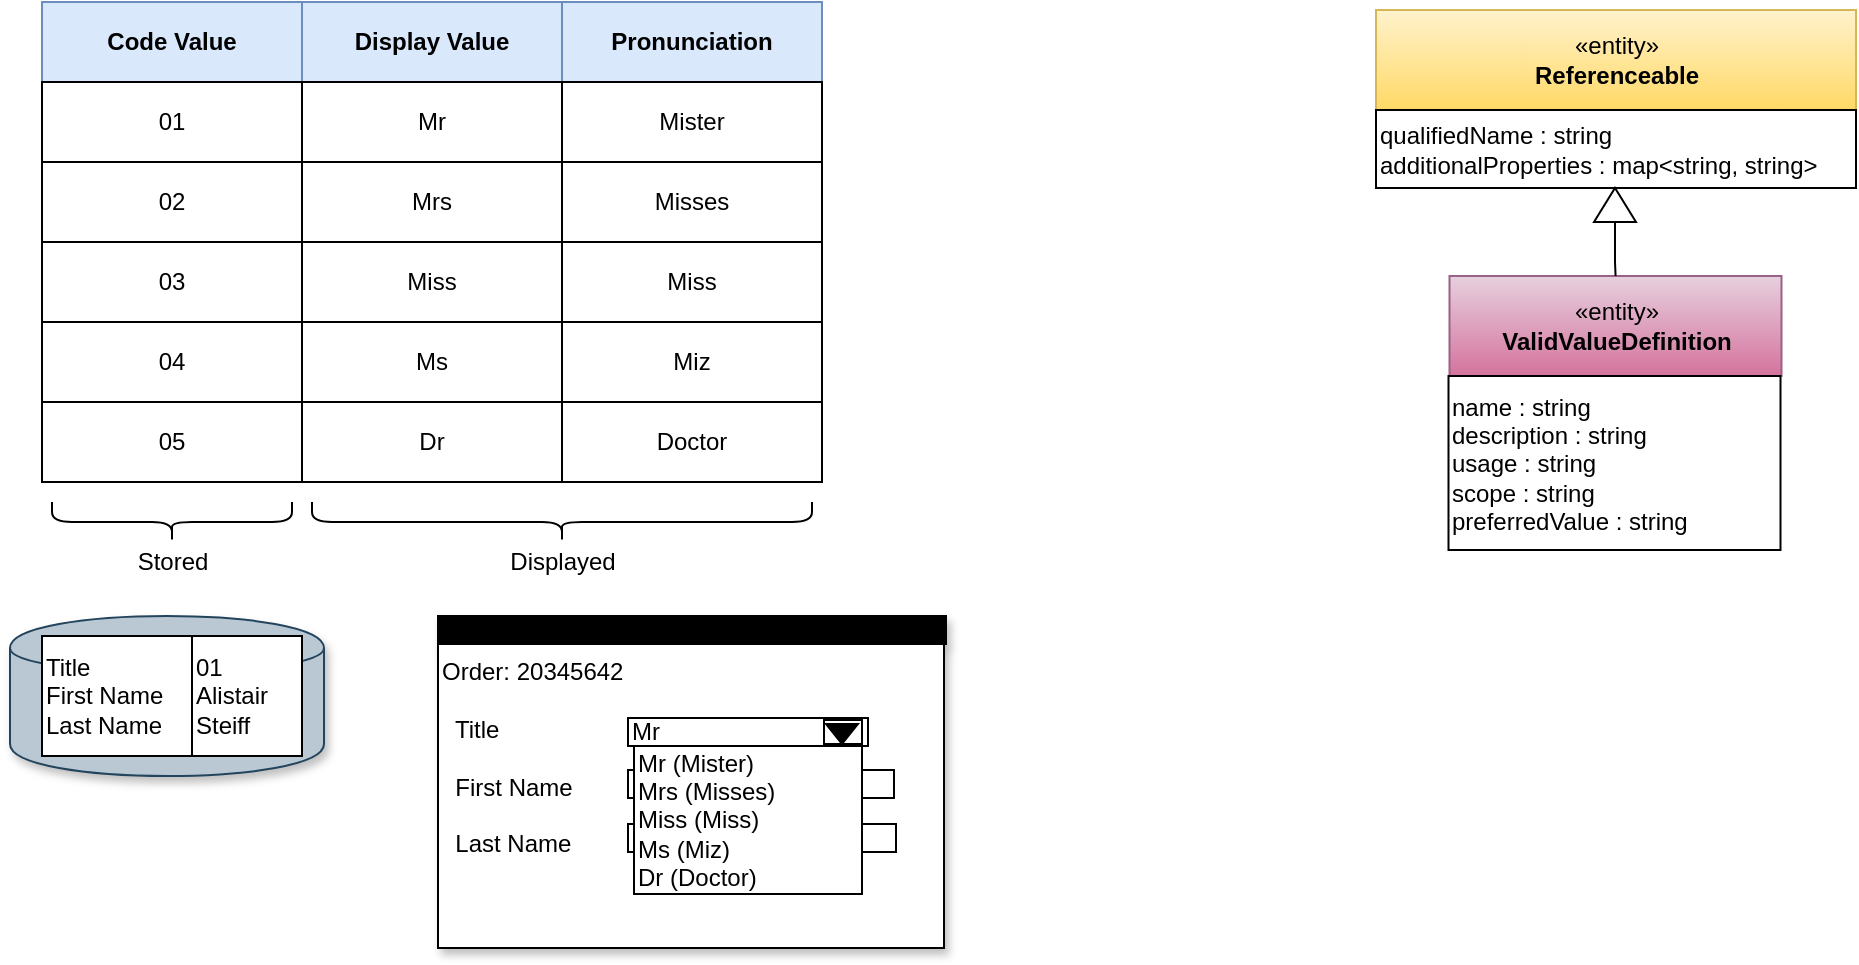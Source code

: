<mxfile version="12.4.2" type="device" pages="8"><diagram id="TPqj8Im8AYLOdGyo4Cfu" name="information-codes"><mxGraphModel dx="932" dy="627" grid="0" gridSize="10" guides="1" tooltips="1" connect="1" arrows="1" fold="1" page="1" pageScale="1" pageWidth="827" pageHeight="1169" math="0" shadow="0"><root><mxCell id="0"/><mxCell id="1" parent="0"/><mxCell id="IUF7AJHCWDemL9nBv4fy-35" value="" style="rounded=0;whiteSpace=wrap;html=1;shadow=1;fillColor=#000000;align=left;" vertex="1" parent="1"><mxGeometry x="388" y="457" width="254" height="14" as="geometry"/></mxCell><mxCell id="IUF7AJHCWDemL9nBv4fy-34" value="" style="shape=cylinder;whiteSpace=wrap;html=1;boundedLbl=1;backgroundOutline=1;shadow=1;fillColor=#bac8d3;align=left;strokeColor=#23445d;" vertex="1" parent="1"><mxGeometry x="174" y="457" width="157" height="80" as="geometry"/></mxCell><mxCell id="IUF7AJHCWDemL9nBv4fy-2" value="Code Value" style="rounded=0;whiteSpace=wrap;html=1;fontStyle=1;fillColor=#dae8fc;strokeColor=#6c8ebf;" vertex="1" parent="1"><mxGeometry x="190" y="150" width="130" height="40" as="geometry"/></mxCell><mxCell id="IUF7AJHCWDemL9nBv4fy-4" value="Display Value" style="rounded=0;whiteSpace=wrap;html=1;fontStyle=1;fillColor=#dae8fc;strokeColor=#6c8ebf;" vertex="1" parent="1"><mxGeometry x="320" y="150" width="130" height="40" as="geometry"/></mxCell><mxCell id="IUF7AJHCWDemL9nBv4fy-5" value="Pronunciation" style="rounded=0;whiteSpace=wrap;html=1;fontStyle=1;fillColor=#dae8fc;strokeColor=#6c8ebf;" vertex="1" parent="1"><mxGeometry x="450" y="150" width="130" height="40" as="geometry"/></mxCell><mxCell id="IUF7AJHCWDemL9nBv4fy-6" value="01" style="rounded=0;whiteSpace=wrap;html=1;" vertex="1" parent="1"><mxGeometry x="190" y="190" width="130" height="40" as="geometry"/></mxCell><mxCell id="IUF7AJHCWDemL9nBv4fy-7" value="Mr" style="rounded=0;whiteSpace=wrap;html=1;" vertex="1" parent="1"><mxGeometry x="320" y="190" width="130" height="40" as="geometry"/></mxCell><mxCell id="IUF7AJHCWDemL9nBv4fy-8" value="Mister" style="rounded=0;whiteSpace=wrap;html=1;" vertex="1" parent="1"><mxGeometry x="450" y="190" width="130" height="40" as="geometry"/></mxCell><mxCell id="IUF7AJHCWDemL9nBv4fy-9" value="02" style="rounded=0;whiteSpace=wrap;html=1;" vertex="1" parent="1"><mxGeometry x="190" y="230" width="130" height="40" as="geometry"/></mxCell><mxCell id="IUF7AJHCWDemL9nBv4fy-10" value="Mrs" style="rounded=0;whiteSpace=wrap;html=1;" vertex="1" parent="1"><mxGeometry x="320" y="230" width="130" height="40" as="geometry"/></mxCell><mxCell id="IUF7AJHCWDemL9nBv4fy-11" value="Misses" style="rounded=0;whiteSpace=wrap;html=1;" vertex="1" parent="1"><mxGeometry x="450" y="230" width="130" height="40" as="geometry"/></mxCell><mxCell id="IUF7AJHCWDemL9nBv4fy-12" value="03" style="rounded=0;whiteSpace=wrap;html=1;" vertex="1" parent="1"><mxGeometry x="190" y="270" width="130" height="40" as="geometry"/></mxCell><mxCell id="IUF7AJHCWDemL9nBv4fy-13" value="Miss" style="rounded=0;whiteSpace=wrap;html=1;" vertex="1" parent="1"><mxGeometry x="320" y="270" width="130" height="40" as="geometry"/></mxCell><mxCell id="IUF7AJHCWDemL9nBv4fy-14" value="Miss" style="rounded=0;whiteSpace=wrap;html=1;" vertex="1" parent="1"><mxGeometry x="450" y="270" width="130" height="40" as="geometry"/></mxCell><mxCell id="IUF7AJHCWDemL9nBv4fy-15" value="04" style="rounded=0;whiteSpace=wrap;html=1;" vertex="1" parent="1"><mxGeometry x="190" y="310" width="130" height="40" as="geometry"/></mxCell><mxCell id="IUF7AJHCWDemL9nBv4fy-16" value="Ms" style="rounded=0;whiteSpace=wrap;html=1;" vertex="1" parent="1"><mxGeometry x="320" y="310" width="130" height="40" as="geometry"/></mxCell><mxCell id="IUF7AJHCWDemL9nBv4fy-17" value="Miz" style="rounded=0;whiteSpace=wrap;html=1;" vertex="1" parent="1"><mxGeometry x="450" y="310" width="130" height="40" as="geometry"/></mxCell><mxCell id="IUF7AJHCWDemL9nBv4fy-18" value="05" style="rounded=0;whiteSpace=wrap;html=1;" vertex="1" parent="1"><mxGeometry x="190" y="350" width="130" height="40" as="geometry"/></mxCell><mxCell id="IUF7AJHCWDemL9nBv4fy-19" value="Dr" style="rounded=0;whiteSpace=wrap;html=1;" vertex="1" parent="1"><mxGeometry x="320" y="350" width="130" height="40" as="geometry"/></mxCell><mxCell id="IUF7AJHCWDemL9nBv4fy-20" value="Doctor" style="rounded=0;whiteSpace=wrap;html=1;" vertex="1" parent="1"><mxGeometry x="450" y="350" width="130" height="40" as="geometry"/></mxCell><mxCell id="IUF7AJHCWDemL9nBv4fy-21" value="" style="shape=curlyBracket;whiteSpace=wrap;html=1;rounded=1;rotation=-90;" vertex="1" parent="1"><mxGeometry x="245" y="350" width="20" height="120" as="geometry"/></mxCell><mxCell id="IUF7AJHCWDemL9nBv4fy-22" value="" style="shape=curlyBracket;whiteSpace=wrap;html=1;rounded=1;rotation=-90;" vertex="1" parent="1"><mxGeometry x="440" y="285" width="20" height="250" as="geometry"/></mxCell><mxCell id="IUF7AJHCWDemL9nBv4fy-23" value="Stored" style="text;html=1;align=center;verticalAlign=middle;resizable=0;points=[];;autosize=1;" vertex="1" parent="1"><mxGeometry x="230" y="420" width="50" height="20" as="geometry"/></mxCell><mxCell id="IUF7AJHCWDemL9nBv4fy-24" value="Displayed" style="text;html=1;align=center;verticalAlign=middle;resizable=0;points=[];;autosize=1;" vertex="1" parent="1"><mxGeometry x="415" y="420" width="70" height="20" as="geometry"/></mxCell><mxCell id="IUF7AJHCWDemL9nBv4fy-25" value="Title&lt;br&gt;First Name&lt;br&gt;Last Name" style="rounded=0;whiteSpace=wrap;html=1;align=left;" vertex="1" parent="1"><mxGeometry x="190" y="467" width="120" height="60" as="geometry"/></mxCell><mxCell id="IUF7AJHCWDemL9nBv4fy-26" value="01&lt;br&gt;Alistair&lt;br&gt;Steiff" style="rounded=0;whiteSpace=wrap;html=1;align=left;" vertex="1" parent="1"><mxGeometry x="265" y="467" width="55" height="60" as="geometry"/></mxCell><mxCell id="IUF7AJHCWDemL9nBv4fy-27" value="Order: 20345642&lt;br&gt;&lt;br&gt;&amp;nbsp; Title&lt;br&gt;&lt;br&gt;&amp;nbsp; First Name&lt;br&gt;&lt;br&gt;&amp;nbsp; Last Name" style="rounded=0;whiteSpace=wrap;html=1;align=left;verticalAlign=top;shadow=1;" vertex="1" parent="1"><mxGeometry x="388" y="471" width="253" height="152" as="geometry"/></mxCell><mxCell id="IUF7AJHCWDemL9nBv4fy-28" value="Mr" style="rounded=0;whiteSpace=wrap;html=1;align=left;" vertex="1" parent="1"><mxGeometry x="483" y="508" width="120" height="14" as="geometry"/></mxCell><mxCell id="IUF7AJHCWDemL9nBv4fy-29" value="" style="rounded=0;whiteSpace=wrap;html=1;align=left;" vertex="1" parent="1"><mxGeometry x="483" y="534" width="133" height="14" as="geometry"/></mxCell><mxCell id="IUF7AJHCWDemL9nBv4fy-30" value="" style="rounded=0;whiteSpace=wrap;html=1;align=left;" vertex="1" parent="1"><mxGeometry x="483" y="561" width="134" height="14" as="geometry"/></mxCell><mxCell id="IUF7AJHCWDemL9nBv4fy-32" value="" style="rounded=0;whiteSpace=wrap;html=1;align=left;" vertex="1" parent="1"><mxGeometry x="581" y="509" width="19" height="12" as="geometry"/></mxCell><mxCell id="IUF7AJHCWDemL9nBv4fy-31" value="" style="triangle;whiteSpace=wrap;html=1;align=left;rotation=90;fillColor=#000000;" vertex="1" parent="1"><mxGeometry x="585" y="508" width="10" height="16" as="geometry"/></mxCell><mxCell id="IUF7AJHCWDemL9nBv4fy-33" value="Mr (Mister)&lt;br&gt;Mrs (Misses)&lt;br&gt;Miss (Miss)&lt;br&gt;Ms (Miz)&lt;br&gt;Dr (Doctor)" style="rounded=0;whiteSpace=wrap;html=1;align=left;" vertex="1" parent="1"><mxGeometry x="486" y="522" width="114" height="74" as="geometry"/></mxCell><mxCell id="BKw7pDdqEXB6ee8KWdjf-1" value="«entity»&lt;br&gt;&lt;b&gt;Referenceable&lt;/b&gt;" style="html=1;strokeColor=#d6b656;align=center;fillColor=#fff2cc;gradientColor=#ffd966;" vertex="1" parent="1"><mxGeometry x="857" y="154" width="240" height="50" as="geometry"/></mxCell><mxCell id="BKw7pDdqEXB6ee8KWdjf-2" value="qualifiedName : string&lt;br&gt;additionalProperties : map&amp;lt;string, string&amp;gt;&lt;br&gt;&lt;div style=&quot;text-align: left&quot;&gt;&lt;/div&gt;" style="rounded=0;whiteSpace=wrap;html=1;strokeColor=#000000;gradientColor=#ffffff;align=left;" vertex="1" parent="1"><mxGeometry x="857" y="204" width="240" height="39" as="geometry"/></mxCell><mxCell id="CNGWb5orJm1YmoUW5KN2-1" value="«entity»&lt;br&gt;&lt;b&gt;ValidValueDefinition&lt;/b&gt;" style="html=1;strokeColor=#996185;align=center;fillColor=#e6d0de;gradientColor=#d5739d;" vertex="1" parent="1"><mxGeometry x="893.75" y="287" width="166" height="50" as="geometry"/></mxCell><mxCell id="CNGWb5orJm1YmoUW5KN2-2" value="" style="edgeStyle=orthogonalEdgeStyle;rounded=0;html=1;endArrow=none;endFill=0;jettySize=auto;orthogonalLoop=1;" edge="1" parent="1" target="CNGWb5orJm1YmoUW5KN2-1" source="CNGWb5orJm1YmoUW5KN2-3"><mxGeometry relative="1" as="geometry"><mxPoint x="977" y="245.5" as="sourcePoint"/></mxGeometry></mxCell><mxCell id="CNGWb5orJm1YmoUW5KN2-4" value="&lt;span&gt;name : string&lt;br&gt;&lt;/span&gt;&lt;span&gt;description : string&lt;/span&gt;&lt;br&gt;&lt;span&gt;usage : string&lt;/span&gt;&lt;br&gt;&lt;span&gt;scope : string&lt;br&gt;preferredValue : string&lt;br&gt;&lt;/span&gt;" style="rounded=0;whiteSpace=wrap;html=1;strokeColor=#000000;gradientColor=#ffffff;align=left;" vertex="1" parent="1"><mxGeometry x="893.25" y="337" width="166" height="87" as="geometry"/></mxCell><mxCell id="CNGWb5orJm1YmoUW5KN2-3" value="" style="triangle;whiteSpace=wrap;html=1;strokeColor=#000000;gradientColor=#ffffff;align=center;rotation=-90;" vertex="1" parent="1"><mxGeometry x="968" y="241" width="17" height="21" as="geometry"/></mxCell></root></mxGraphModel></diagram><diagram id="P5lwB6yBroay_rHX7qTH" name="hierarchical-information-codes"><mxGraphModel dx="932" dy="627" grid="1" gridSize="10" guides="1" tooltips="1" connect="1" arrows="1" fold="1" page="1" pageScale="1" pageWidth="827" pageHeight="1169" math="0" shadow="0"><root><mxCell id="wCSrcVaQpDJYpt31sAny-0"/><mxCell id="wCSrcVaQpDJYpt31sAny-1" parent="wCSrcVaQpDJYpt31sAny-0"/><mxCell id="Ge5nPSydBvUdjYk76OVJ-0" value="Kingdom" style="rounded=0;whiteSpace=wrap;html=1;fontStyle=1;fillColor=#dae8fc;strokeColor=#6c8ebf;" vertex="1" parent="wCSrcVaQpDJYpt31sAny-1"><mxGeometry x="190" y="150" width="130" height="40" as="geometry"/></mxCell><mxCell id="Ge5nPSydBvUdjYk76OVJ-1" value="Display Name" style="rounded=0;whiteSpace=wrap;html=1;fontStyle=1;fillColor=#dae8fc;strokeColor=#6c8ebf;" vertex="1" parent="wCSrcVaQpDJYpt31sAny-1"><mxGeometry x="320" y="150" width="130" height="40" as="geometry"/></mxCell><mxCell id="Ge5nPSydBvUdjYk76OVJ-26" style="edgeStyle=orthogonalEdgeStyle;rounded=0;orthogonalLoop=1;jettySize=auto;html=1;exitX=0.5;exitY=1;exitDx=0;exitDy=0;entryX=0;entryY=0.5;entryDx=0;entryDy=0;" edge="1" parent="wCSrcVaQpDJYpt31sAny-1" source="Ge5nPSydBvUdjYk76OVJ-3" target="Ge5nPSydBvUdjYk76OVJ-18"><mxGeometry relative="1" as="geometry"/></mxCell><mxCell id="Ge5nPSydBvUdjYk76OVJ-46" style="edgeStyle=orthogonalEdgeStyle;rounded=0;orthogonalLoop=1;jettySize=auto;html=1;exitX=0.5;exitY=1;exitDx=0;exitDy=0;entryX=0;entryY=0.5;entryDx=0;entryDy=0;" edge="1" parent="wCSrcVaQpDJYpt31sAny-1" source="Ge5nPSydBvUdjYk76OVJ-3" target="Ge5nPSydBvUdjYk76OVJ-32"><mxGeometry relative="1" as="geometry"/></mxCell><mxCell id="Ge5nPSydBvUdjYk76OVJ-3" value="01" style="rounded=0;whiteSpace=wrap;html=1;" vertex="1" parent="wCSrcVaQpDJYpt31sAny-1"><mxGeometry x="190" y="190" width="130" height="40" as="geometry"/></mxCell><mxCell id="Ge5nPSydBvUdjYk76OVJ-4" value="United Kingdom" style="rounded=0;whiteSpace=wrap;html=1;" vertex="1" parent="wCSrcVaQpDJYpt31sAny-1"><mxGeometry x="320" y="190" width="130" height="40" as="geometry"/></mxCell><mxCell id="Ge5nPSydBvUdjYk76OVJ-18" value="Country" style="rounded=0;whiteSpace=wrap;html=1;fontStyle=1;fillColor=#dae8fc;strokeColor=#6c8ebf;" vertex="1" parent="wCSrcVaQpDJYpt31sAny-1"><mxGeometry x="370" y="270" width="130" height="40" as="geometry"/></mxCell><mxCell id="Ge5nPSydBvUdjYk76OVJ-19" value="Display Name" style="rounded=0;whiteSpace=wrap;html=1;fontStyle=1;fillColor=#dae8fc;strokeColor=#6c8ebf;" vertex="1" parent="wCSrcVaQpDJYpt31sAny-1"><mxGeometry x="500" y="270" width="130" height="40" as="geometry"/></mxCell><mxCell id="Ge5nPSydBvUdjYk76OVJ-27" style="edgeStyle=orthogonalEdgeStyle;rounded=0;orthogonalLoop=1;jettySize=auto;html=1;exitX=0.5;exitY=1;exitDx=0;exitDy=0;entryX=0;entryY=0.5;entryDx=0;entryDy=0;" edge="1" parent="wCSrcVaQpDJYpt31sAny-1" source="Ge5nPSydBvUdjYk76OVJ-20" target="Ge5nPSydBvUdjYk76OVJ-22"><mxGeometry relative="1" as="geometry"/></mxCell><mxCell id="Ge5nPSydBvUdjYk76OVJ-20" value="01" style="rounded=0;whiteSpace=wrap;html=1;" vertex="1" parent="wCSrcVaQpDJYpt31sAny-1"><mxGeometry x="370" y="310" width="130" height="40" as="geometry"/></mxCell><mxCell id="Ge5nPSydBvUdjYk76OVJ-21" value="England" style="rounded=0;whiteSpace=wrap;html=1;" vertex="1" parent="wCSrcVaQpDJYpt31sAny-1"><mxGeometry x="500" y="310" width="130" height="40" as="geometry"/></mxCell><mxCell id="Ge5nPSydBvUdjYk76OVJ-22" value="County" style="rounded=0;whiteSpace=wrap;html=1;fontStyle=1;fillColor=#dae8fc;strokeColor=#6c8ebf;" vertex="1" parent="wCSrcVaQpDJYpt31sAny-1"><mxGeometry x="620" y="380" width="130" height="40" as="geometry"/></mxCell><mxCell id="Ge5nPSydBvUdjYk76OVJ-23" value="Display Name" style="rounded=0;whiteSpace=wrap;html=1;fontStyle=1;fillColor=#dae8fc;strokeColor=#6c8ebf;" vertex="1" parent="wCSrcVaQpDJYpt31sAny-1"><mxGeometry x="750" y="380" width="130" height="40" as="geometry"/></mxCell><mxCell id="Ge5nPSydBvUdjYk76OVJ-24" value="01" style="rounded=0;whiteSpace=wrap;html=1;" vertex="1" parent="wCSrcVaQpDJYpt31sAny-1"><mxGeometry x="620" y="420" width="130" height="40" as="geometry"/></mxCell><mxCell id="Ge5nPSydBvUdjYk76OVJ-25" value="Avon" style="rounded=0;whiteSpace=wrap;html=1;" vertex="1" parent="wCSrcVaQpDJYpt31sAny-1"><mxGeometry x="750" y="420" width="130" height="40" as="geometry"/></mxCell><mxCell id="Ge5nPSydBvUdjYk76OVJ-28" value="02" style="rounded=0;whiteSpace=wrap;html=1;" vertex="1" parent="wCSrcVaQpDJYpt31sAny-1"><mxGeometry x="620" y="460" width="130" height="40" as="geometry"/></mxCell><mxCell id="Ge5nPSydBvUdjYk76OVJ-29" value="Bedfordshire" style="rounded=0;whiteSpace=wrap;html=1;" vertex="1" parent="wCSrcVaQpDJYpt31sAny-1"><mxGeometry x="750" y="460" width="130" height="40" as="geometry"/></mxCell><mxCell id="Ge5nPSydBvUdjYk76OVJ-30" value=":" style="rounded=0;whiteSpace=wrap;html=1;" vertex="1" parent="wCSrcVaQpDJYpt31sAny-1"><mxGeometry x="620" y="500" width="130" height="40" as="geometry"/></mxCell><mxCell id="Ge5nPSydBvUdjYk76OVJ-31" value=":" style="rounded=0;whiteSpace=wrap;html=1;" vertex="1" parent="wCSrcVaQpDJYpt31sAny-1"><mxGeometry x="750" y="500" width="130" height="40" as="geometry"/></mxCell><mxCell id="Ge5nPSydBvUdjYk76OVJ-32" value="Country" style="rounded=0;whiteSpace=wrap;html=1;fontStyle=1;fillColor=#dae8fc;strokeColor=#6c8ebf;" vertex="1" parent="wCSrcVaQpDJYpt31sAny-1"><mxGeometry x="370" y="570" width="130" height="40" as="geometry"/></mxCell><mxCell id="Ge5nPSydBvUdjYk76OVJ-33" value="Display Name" style="rounded=0;whiteSpace=wrap;html=1;fontStyle=1;fillColor=#dae8fc;strokeColor=#6c8ebf;" vertex="1" parent="wCSrcVaQpDJYpt31sAny-1"><mxGeometry x="500" y="570" width="130" height="40" as="geometry"/></mxCell><mxCell id="Ge5nPSydBvUdjYk76OVJ-34" style="edgeStyle=orthogonalEdgeStyle;rounded=0;orthogonalLoop=1;jettySize=auto;html=1;exitX=0.5;exitY=1;exitDx=0;exitDy=0;entryX=0;entryY=0.5;entryDx=0;entryDy=0;" edge="1" parent="wCSrcVaQpDJYpt31sAny-1" source="Ge5nPSydBvUdjYk76OVJ-35" target="Ge5nPSydBvUdjYk76OVJ-37"><mxGeometry relative="1" as="geometry"/></mxCell><mxCell id="Ge5nPSydBvUdjYk76OVJ-35" value="02" style="rounded=0;whiteSpace=wrap;html=1;" vertex="1" parent="wCSrcVaQpDJYpt31sAny-1"><mxGeometry x="370" y="610" width="130" height="40" as="geometry"/></mxCell><mxCell id="Ge5nPSydBvUdjYk76OVJ-36" value="Scotland" style="rounded=0;whiteSpace=wrap;html=1;" vertex="1" parent="wCSrcVaQpDJYpt31sAny-1"><mxGeometry x="500" y="610" width="130" height="40" as="geometry"/></mxCell><mxCell id="Ge5nPSydBvUdjYk76OVJ-37" value="County" style="rounded=0;whiteSpace=wrap;html=1;fontStyle=1;fillColor=#dae8fc;strokeColor=#6c8ebf;" vertex="1" parent="wCSrcVaQpDJYpt31sAny-1"><mxGeometry x="620" y="680" width="130" height="40" as="geometry"/></mxCell><mxCell id="Ge5nPSydBvUdjYk76OVJ-38" value="Display Name" style="rounded=0;whiteSpace=wrap;html=1;fontStyle=1;fillColor=#dae8fc;strokeColor=#6c8ebf;" vertex="1" parent="wCSrcVaQpDJYpt31sAny-1"><mxGeometry x="750" y="680" width="130" height="40" as="geometry"/></mxCell><mxCell id="Ge5nPSydBvUdjYk76OVJ-39" value="01" style="rounded=0;whiteSpace=wrap;html=1;" vertex="1" parent="wCSrcVaQpDJYpt31sAny-1"><mxGeometry x="620" y="720" width="130" height="40" as="geometry"/></mxCell><mxCell id="Ge5nPSydBvUdjYk76OVJ-40" value="Aberdeenshire" style="rounded=0;whiteSpace=wrap;html=1;" vertex="1" parent="wCSrcVaQpDJYpt31sAny-1"><mxGeometry x="750" y="720" width="130" height="40" as="geometry"/></mxCell><mxCell id="Ge5nPSydBvUdjYk76OVJ-41" value="02" style="rounded=0;whiteSpace=wrap;html=1;" vertex="1" parent="wCSrcVaQpDJYpt31sAny-1"><mxGeometry x="620" y="760" width="130" height="40" as="geometry"/></mxCell><mxCell id="Ge5nPSydBvUdjYk76OVJ-42" value="Angus" style="rounded=0;whiteSpace=wrap;html=1;" vertex="1" parent="wCSrcVaQpDJYpt31sAny-1"><mxGeometry x="750" y="760" width="130" height="40" as="geometry"/></mxCell><mxCell id="Ge5nPSydBvUdjYk76OVJ-43" value=":" style="rounded=0;whiteSpace=wrap;html=1;" vertex="1" parent="wCSrcVaQpDJYpt31sAny-1"><mxGeometry x="620" y="800" width="130" height="40" as="geometry"/></mxCell><mxCell id="Ge5nPSydBvUdjYk76OVJ-44" value=":" style="rounded=0;whiteSpace=wrap;html=1;" vertex="1" parent="wCSrcVaQpDJYpt31sAny-1"><mxGeometry x="750" y="800" width="130" height="40" as="geometry"/></mxCell><mxCell id="SKW9aYG6o5c7pTulcKkl-0" value="«entity»&lt;br&gt;&lt;b&gt;Referenceable&lt;/b&gt;" style="html=1;strokeColor=#d6b656;align=center;fillColor=#fff2cc;gradientColor=#ffd966;" vertex="1" parent="wCSrcVaQpDJYpt31sAny-1"><mxGeometry x="1268.25" y="380" width="240" height="50" as="geometry"/></mxCell><mxCell id="SKW9aYG6o5c7pTulcKkl-1" value="qualifiedName : string&lt;br&gt;additionalProperties : map&amp;lt;string, string&amp;gt;&lt;br&gt;&lt;div style=&quot;text-align: left&quot;&gt;&lt;/div&gt;" style="rounded=0;whiteSpace=wrap;html=1;strokeColor=#000000;gradientColor=#ffffff;align=left;" vertex="1" parent="wCSrcVaQpDJYpt31sAny-1"><mxGeometry x="1268.25" y="430" width="240" height="39" as="geometry"/></mxCell><mxCell id="SKW9aYG6o5c7pTulcKkl-2" value="«entity»&lt;br&gt;&lt;b&gt;ValidValueDefinition&lt;/b&gt;" style="html=1;strokeColor=#996185;align=center;fillColor=#e6d0de;gradientColor=#d5739d;" vertex="1" parent="wCSrcVaQpDJYpt31sAny-1"><mxGeometry x="1305" y="513" width="166" height="50" as="geometry"/></mxCell><mxCell id="SKW9aYG6o5c7pTulcKkl-3" value="" style="edgeStyle=orthogonalEdgeStyle;rounded=0;html=1;endArrow=none;endFill=0;jettySize=auto;orthogonalLoop=1;" edge="1" parent="wCSrcVaQpDJYpt31sAny-1" source="SKW9aYG6o5c7pTulcKkl-5" target="SKW9aYG6o5c7pTulcKkl-2"><mxGeometry relative="1" as="geometry"><mxPoint x="1388.25" y="471.5" as="sourcePoint"/></mxGeometry></mxCell><mxCell id="SKW9aYG6o5c7pTulcKkl-4" value="&lt;span&gt;name : string&lt;br&gt;&lt;/span&gt;&lt;span&gt;description : string&lt;/span&gt;&lt;br&gt;&lt;span&gt;usage : string&lt;/span&gt;&lt;br&gt;&lt;span&gt;scope : string&lt;br&gt;preferredValue : string&lt;br&gt;&lt;/span&gt;" style="rounded=0;whiteSpace=wrap;html=1;strokeColor=#000000;gradientColor=#ffffff;align=left;" vertex="1" parent="wCSrcVaQpDJYpt31sAny-1"><mxGeometry x="1304.5" y="563" width="166" height="87" as="geometry"/></mxCell><mxCell id="SKW9aYG6o5c7pTulcKkl-5" value="" style="triangle;whiteSpace=wrap;html=1;strokeColor=#000000;gradientColor=#ffffff;align=center;rotation=-90;" vertex="1" parent="wCSrcVaQpDJYpt31sAny-1"><mxGeometry x="1379.25" y="467" width="17" height="21" as="geometry"/></mxCell><mxCell id="UgS_4l0Ev3rdgVf9zHth-0" style="edgeStyle=orthogonalEdgeStyle;rounded=0;orthogonalLoop=1;jettySize=auto;html=1;exitX=0;exitY=0.5;exitDx=0;exitDy=0;entryX=-0.002;entryY=0.402;entryDx=0;entryDy=0;endArrow=none;endFill=0;entryPerimeter=0;" edge="1" parent="wCSrcVaQpDJYpt31sAny-1" source="UgS_4l0Ev3rdgVf9zHth-1" target="SKW9aYG6o5c7pTulcKkl-4"><mxGeometry relative="1" as="geometry"><mxPoint x="1300.5" y="604" as="targetPoint"/><Array as="points"><mxPoint x="1280.25" y="729"/><mxPoint x="1280.25" y="602"/><mxPoint x="1304.25" y="602"/></Array></mxGeometry></mxCell><mxCell id="UgS_4l0Ev3rdgVf9zHth-1" value="«entity»&lt;br&gt;&lt;b&gt;ValidValuesSet&lt;/b&gt;" style="html=1;strokeColor=#996185;align=center;fillColor=#e6d0de;gradientColor=#d5739d;" vertex="1" parent="wCSrcVaQpDJYpt31sAny-1"><mxGeometry x="1299.5" y="703.5" width="166" height="50" as="geometry"/></mxCell><mxCell id="UgS_4l0Ev3rdgVf9zHth-2" value="" style="rounded=0;whiteSpace=wrap;html=1;strokeColor=#000000;gradientColor=#ffffff;align=left;" vertex="1" parent="wCSrcVaQpDJYpt31sAny-1"><mxGeometry x="1300" y="754" width="166" height="29" as="geometry"/></mxCell><mxCell id="UgS_4l0Ev3rdgVf9zHth-3" value="" style="edgeStyle=orthogonalEdgeStyle;rounded=0;html=1;endArrow=none;endFill=0;jettySize=auto;orthogonalLoop=1;exitX=0;exitY=0.5;exitDx=0;exitDy=0;" edge="1" parent="wCSrcVaQpDJYpt31sAny-1" source="UgS_4l0Ev3rdgVf9zHth-4" target="UgS_4l0Ev3rdgVf9zHth-1"><mxGeometry relative="1" as="geometry"><mxPoint x="1383.5" y="632" as="sourcePoint"/></mxGeometry></mxCell><mxCell id="UgS_4l0Ev3rdgVf9zHth-4" value="" style="triangle;whiteSpace=wrap;html=1;strokeColor=#000000;gradientColor=#ffffff;align=center;rotation=-90;" vertex="1" parent="wCSrcVaQpDJYpt31sAny-1"><mxGeometry x="1374.5" y="647" width="17" height="21" as="geometry"/></mxCell><mxCell id="UgS_4l0Ev3rdgVf9zHth-5" value="memberOfValidValuesSet" style="text;html=1;strokeColor=none;fillColor=none;align=center;verticalAlign=middle;whiteSpace=wrap;rounded=0;" vertex="1" parent="wCSrcVaQpDJYpt31sAny-1"><mxGeometry x="1180" y="580" width="93" height="20" as="geometry"/></mxCell><mxCell id="UgS_4l0Ev3rdgVf9zHth-6" value="validValuesSet" style="text;html=1;strokeColor=none;fillColor=none;align=center;verticalAlign=middle;whiteSpace=wrap;rounded=0;" vertex="1" parent="wCSrcVaQpDJYpt31sAny-1"><mxGeometry x="1185" y="703.5" width="93" height="20" as="geometry"/></mxCell><mxCell id="UgS_4l0Ev3rdgVf9zHth-7" value="*" style="text;html=1;strokeColor=none;fillColor=none;align=center;verticalAlign=middle;whiteSpace=wrap;rounded=0;" vertex="1" parent="wCSrcVaQpDJYpt31sAny-1"><mxGeometry x="1273" y="600" width="40" height="20" as="geometry"/></mxCell><mxCell id="UgS_4l0Ev3rdgVf9zHth-8" value="*" style="text;html=1;strokeColor=none;fillColor=none;align=center;verticalAlign=middle;whiteSpace=wrap;rounded=0;" vertex="1" parent="wCSrcVaQpDJYpt31sAny-1"><mxGeometry x="1273" y="708.5" width="40" height="20" as="geometry"/></mxCell><mxCell id="UgS_4l0Ev3rdgVf9zHth-9" value="«relationship»&lt;br&gt;&lt;b&gt;ValidValuesMember&lt;/b&gt;" style="html=1;strokeColor=#996185;align=center;fillColor=#e6d0de;gradientColor=#d5739d;" vertex="1" parent="wCSrcVaQpDJYpt31sAny-1"><mxGeometry x="1050" y="742.5" width="206" height="50" as="geometry"/></mxCell><mxCell id="UgS_4l0Ev3rdgVf9zHth-10" value="" style="endArrow=none;dashed=1;html=1;entryX=0.5;entryY=0;edgeStyle=orthogonalEdgeStyle;rounded=0;entryDx=0;entryDy=0;" edge="1" parent="wCSrcVaQpDJYpt31sAny-1" target="UgS_4l0Ev3rdgVf9zHth-9"><mxGeometry width="50" height="50" relative="1" as="geometry"><mxPoint x="1279.5" y="652" as="sourcePoint"/><mxPoint x="1398" y="644.5" as="targetPoint"/></mxGeometry></mxCell><mxCell id="UgS_4l0Ev3rdgVf9zHth-11" value="" style="rounded=0;whiteSpace=wrap;html=1;strokeColor=#000000;gradientColor=#ffffff;align=left;" vertex="1" parent="wCSrcVaQpDJYpt31sAny-1"><mxGeometry x="1050" y="792.5" width="206" height="31" as="geometry"/></mxCell></root></mxGraphModel></diagram><diagram id="3aGW0Uet2spA_SBilLzL" name="mapping-table"><mxGraphModel dx="932" dy="627" grid="1" gridSize="10" guides="1" tooltips="1" connect="1" arrows="1" fold="1" page="1" pageScale="1" pageWidth="827" pageHeight="1169" math="0" shadow="0"><root><mxCell id="FFBEgkFLeT4pd4aE8MO1-0"/><mxCell id="FFBEgkFLeT4pd4aE8MO1-1" parent="FFBEgkFLeT4pd4aE8MO1-0"/><mxCell id="NulLHhLpXVmrMJmVtQ5e-0" value="Canonical Value" style="rounded=0;whiteSpace=wrap;html=1;fontStyle=1;fillColor=#dae8fc;strokeColor=#6c8ebf;" vertex="1" parent="FFBEgkFLeT4pd4aE8MO1-1"><mxGeometry x="98" y="130" width="130" height="40" as="geometry"/></mxCell><mxCell id="NulLHhLpXVmrMJmVtQ5e-1" value="System 1" style="rounded=0;whiteSpace=wrap;html=1;fontStyle=1;fillColor=#dae8fc;strokeColor=#6c8ebf;" vertex="1" parent="FFBEgkFLeT4pd4aE8MO1-1"><mxGeometry x="240" y="130" width="130" height="40" as="geometry"/></mxCell><mxCell id="NulLHhLpXVmrMJmVtQ5e-2" value="System 2" style="rounded=0;whiteSpace=wrap;html=1;fontStyle=1;fillColor=#dae8fc;strokeColor=#6c8ebf;" vertex="1" parent="FFBEgkFLeT4pd4aE8MO1-1"><mxGeometry x="370" y="130" width="130" height="40" as="geometry"/></mxCell><mxCell id="NulLHhLpXVmrMJmVtQ5e-3" value="01" style="rounded=0;whiteSpace=wrap;html=1;" vertex="1" parent="FFBEgkFLeT4pd4aE8MO1-1"><mxGeometry x="98" y="170" width="130" height="40" as="geometry"/></mxCell><mxCell id="NulLHhLpXVmrMJmVtQ5e-4" value="&quot;Mr&quot;" style="rounded=0;whiteSpace=wrap;html=1;" vertex="1" parent="FFBEgkFLeT4pd4aE8MO1-1"><mxGeometry x="240" y="170" width="130" height="40" as="geometry"/></mxCell><mxCell id="NulLHhLpXVmrMJmVtQ5e-5" value="00" style="rounded=0;whiteSpace=wrap;html=1;" vertex="1" parent="FFBEgkFLeT4pd4aE8MO1-1"><mxGeometry x="370" y="170" width="130" height="40" as="geometry"/></mxCell><mxCell id="NulLHhLpXVmrMJmVtQ5e-6" value="02" style="rounded=0;whiteSpace=wrap;html=1;" vertex="1" parent="FFBEgkFLeT4pd4aE8MO1-1"><mxGeometry x="98" y="210" width="130" height="40" as="geometry"/></mxCell><mxCell id="NulLHhLpXVmrMJmVtQ5e-7" value="&quot;Mrs&quot;" style="rounded=0;whiteSpace=wrap;html=1;" vertex="1" parent="FFBEgkFLeT4pd4aE8MO1-1"><mxGeometry x="240" y="210" width="130" height="40" as="geometry"/></mxCell><mxCell id="NulLHhLpXVmrMJmVtQ5e-8" value="01" style="rounded=0;whiteSpace=wrap;html=1;" vertex="1" parent="FFBEgkFLeT4pd4aE8MO1-1"><mxGeometry x="370" y="210" width="130" height="40" as="geometry"/></mxCell><mxCell id="NulLHhLpXVmrMJmVtQ5e-9" value="03" style="rounded=0;whiteSpace=wrap;html=1;" vertex="1" parent="FFBEgkFLeT4pd4aE8MO1-1"><mxGeometry x="98" y="250" width="130" height="40" as="geometry"/></mxCell><mxCell id="NulLHhLpXVmrMJmVtQ5e-10" value="&quot;Miss&quot;" style="rounded=0;whiteSpace=wrap;html=1;" vertex="1" parent="FFBEgkFLeT4pd4aE8MO1-1"><mxGeometry x="240" y="250" width="130" height="40" as="geometry"/></mxCell><mxCell id="NulLHhLpXVmrMJmVtQ5e-11" value="02" style="rounded=0;whiteSpace=wrap;html=1;" vertex="1" parent="FFBEgkFLeT4pd4aE8MO1-1"><mxGeometry x="370" y="250" width="130" height="40" as="geometry"/></mxCell><mxCell id="NulLHhLpXVmrMJmVtQ5e-12" value="04" style="rounded=0;whiteSpace=wrap;html=1;" vertex="1" parent="FFBEgkFLeT4pd4aE8MO1-1"><mxGeometry x="98" y="290" width="130" height="40" as="geometry"/></mxCell><mxCell id="NulLHhLpXVmrMJmVtQ5e-13" value="&quot;Ms&quot;" style="rounded=0;whiteSpace=wrap;html=1;" vertex="1" parent="FFBEgkFLeT4pd4aE8MO1-1"><mxGeometry x="240" y="290" width="130" height="40" as="geometry"/></mxCell><mxCell id="NulLHhLpXVmrMJmVtQ5e-14" value="03" style="rounded=0;whiteSpace=wrap;html=1;" vertex="1" parent="FFBEgkFLeT4pd4aE8MO1-1"><mxGeometry x="370" y="290" width="130" height="40" as="geometry"/></mxCell><mxCell id="NulLHhLpXVmrMJmVtQ5e-15" value="05" style="rounded=0;whiteSpace=wrap;html=1;" vertex="1" parent="FFBEgkFLeT4pd4aE8MO1-1"><mxGeometry x="98" y="330" width="130" height="40" as="geometry"/></mxCell><mxCell id="NulLHhLpXVmrMJmVtQ5e-16" value="&quot;Dr&quot;" style="rounded=0;whiteSpace=wrap;html=1;" vertex="1" parent="FFBEgkFLeT4pd4aE8MO1-1"><mxGeometry x="240" y="330" width="130" height="40" as="geometry"/></mxCell><mxCell id="NulLHhLpXVmrMJmVtQ5e-17" value="04" style="rounded=0;whiteSpace=wrap;html=1;" vertex="1" parent="FFBEgkFLeT4pd4aE8MO1-1"><mxGeometry x="370" y="330" width="130" height="40" as="geometry"/></mxCell><mxCell id="NulLHhLpXVmrMJmVtQ5e-18" value="System 3" style="rounded=0;whiteSpace=wrap;html=1;fontStyle=1;fillColor=#dae8fc;strokeColor=#6c8ebf;" vertex="1" parent="FFBEgkFLeT4pd4aE8MO1-1"><mxGeometry x="500" y="130" width="130" height="40" as="geometry"/></mxCell><mxCell id="NulLHhLpXVmrMJmVtQ5e-19" value="T00" style="rounded=0;whiteSpace=wrap;html=1;" vertex="1" parent="FFBEgkFLeT4pd4aE8MO1-1"><mxGeometry x="500" y="170" width="130" height="40" as="geometry"/></mxCell><mxCell id="NulLHhLpXVmrMJmVtQ5e-20" value="T01-M" style="rounded=0;whiteSpace=wrap;html=1;" vertex="1" parent="FFBEgkFLeT4pd4aE8MO1-1"><mxGeometry x="500" y="210" width="130" height="40" as="geometry"/></mxCell><mxCell id="NulLHhLpXVmrMJmVtQ5e-21" value="T01-F" style="rounded=0;whiteSpace=wrap;html=1;" vertex="1" parent="FFBEgkFLeT4pd4aE8MO1-1"><mxGeometry x="500" y="250" width="130" height="40" as="geometry"/></mxCell><mxCell id="NulLHhLpXVmrMJmVtQ5e-22" value="T-02" style="rounded=0;whiteSpace=wrap;html=1;" vertex="1" parent="FFBEgkFLeT4pd4aE8MO1-1"><mxGeometry x="500" y="290" width="130" height="40" as="geometry"/></mxCell><mxCell id="NulLHhLpXVmrMJmVtQ5e-23" value="T-03" style="rounded=0;whiteSpace=wrap;html=1;" vertex="1" parent="FFBEgkFLeT4pd4aE8MO1-1"><mxGeometry x="500" y="330" width="130" height="40" as="geometry"/></mxCell><mxCell id="NulLHhLpXVmrMJmVtQ5e-24" value="System 4" style="rounded=0;whiteSpace=wrap;html=1;fontStyle=1;fillColor=#dae8fc;strokeColor=#6c8ebf;" vertex="1" parent="FFBEgkFLeT4pd4aE8MO1-1"><mxGeometry x="630" y="130" width="130" height="40" as="geometry"/></mxCell><mxCell id="NulLHhLpXVmrMJmVtQ5e-25" value="A" style="rounded=0;whiteSpace=wrap;html=1;" vertex="1" parent="FFBEgkFLeT4pd4aE8MO1-1"><mxGeometry x="630" y="170" width="130" height="40" as="geometry"/></mxCell><mxCell id="NulLHhLpXVmrMJmVtQ5e-26" value="B" style="rounded=0;whiteSpace=wrap;html=1;" vertex="1" parent="FFBEgkFLeT4pd4aE8MO1-1"><mxGeometry x="630" y="210" width="130" height="40" as="geometry"/></mxCell><mxCell id="NulLHhLpXVmrMJmVtQ5e-27" value="C" style="rounded=0;whiteSpace=wrap;html=1;" vertex="1" parent="FFBEgkFLeT4pd4aE8MO1-1"><mxGeometry x="630" y="250" width="130" height="40" as="geometry"/></mxCell><mxCell id="NulLHhLpXVmrMJmVtQ5e-28" value="D" style="rounded=0;whiteSpace=wrap;html=1;" vertex="1" parent="FFBEgkFLeT4pd4aE8MO1-1"><mxGeometry x="630" y="290" width="130" height="40" as="geometry"/></mxCell><mxCell id="NulLHhLpXVmrMJmVtQ5e-29" value="" style="rounded=0;whiteSpace=wrap;html=1;" vertex="1" parent="FFBEgkFLeT4pd4aE8MO1-1"><mxGeometry x="630" y="330" width="130" height="40" as="geometry"/></mxCell><mxCell id="NulLHhLpXVmrMJmVtQ5e-30" value="System 5" style="rounded=0;whiteSpace=wrap;html=1;fontStyle=1;fillColor=#dae8fc;strokeColor=#6c8ebf;" vertex="1" parent="FFBEgkFLeT4pd4aE8MO1-1"><mxGeometry x="760" y="130" width="130" height="40" as="geometry"/></mxCell><mxCell id="NulLHhLpXVmrMJmVtQ5e-31" value="00" style="rounded=0;whiteSpace=wrap;html=1;" vertex="1" parent="FFBEgkFLeT4pd4aE8MO1-1"><mxGeometry x="760" y="170" width="130" height="40" as="geometry"/></mxCell><mxCell id="NulLHhLpXVmrMJmVtQ5e-32" value="02" style="rounded=0;whiteSpace=wrap;html=1;" vertex="1" parent="FFBEgkFLeT4pd4aE8MO1-1"><mxGeometry x="760" y="210" width="130" height="40" as="geometry"/></mxCell><mxCell id="NulLHhLpXVmrMJmVtQ5e-33" value="01" style="rounded=0;whiteSpace=wrap;html=1;" vertex="1" parent="FFBEgkFLeT4pd4aE8MO1-1"><mxGeometry x="760" y="250" width="130" height="40" as="geometry"/></mxCell><mxCell id="NulLHhLpXVmrMJmVtQ5e-34" value="03" style="rounded=0;whiteSpace=wrap;html=1;" vertex="1" parent="FFBEgkFLeT4pd4aE8MO1-1"><mxGeometry x="760" y="290" width="130" height="40" as="geometry"/></mxCell><mxCell id="NulLHhLpXVmrMJmVtQ5e-35" value="04" style="rounded=0;whiteSpace=wrap;html=1;" vertex="1" parent="FFBEgkFLeT4pd4aE8MO1-1"><mxGeometry x="760" y="330" width="130" height="40" as="geometry"/></mxCell><mxCell id="A2hQ8KNYDBgrkMtaTF1L-17" value="" style="group" vertex="1" connectable="0" parent="FFBEgkFLeT4pd4aE8MO1-1"><mxGeometry x="190" y="450" width="670" height="40" as="geometry"/></mxCell><mxCell id="A2hQ8KNYDBgrkMtaTF1L-0" value="System 1" style="shape=cylinder;whiteSpace=wrap;html=1;boundedLbl=1;backgroundOutline=1;shadow=1;fillColor=#bac8d3;align=center;strokeColor=#23445d;" vertex="1" parent="A2hQ8KNYDBgrkMtaTF1L-17"><mxGeometry width="65.718" height="40" as="geometry"/></mxCell><mxCell id="A2hQ8KNYDBgrkMtaTF1L-1" value="ETL-A" style="shape=ext;double=1;rounded=0;whiteSpace=wrap;html=1;shadow=1;fillColor=#6d8764;align=center;strokeColor=#3A5431;fontColor=#ffffff;" vertex="1" parent="A2hQ8KNYDBgrkMtaTF1L-17"><mxGeometry x="88.158" y="11.429" width="44.079" height="17.143" as="geometry"/></mxCell><mxCell id="A2hQ8KNYDBgrkMtaTF1L-9" style="edgeStyle=orthogonalEdgeStyle;rounded=0;orthogonalLoop=1;jettySize=auto;html=1;entryX=0;entryY=0.5;entryDx=0;entryDy=0;dashed=1;" edge="1" parent="A2hQ8KNYDBgrkMtaTF1L-17" source="A2hQ8KNYDBgrkMtaTF1L-0" target="A2hQ8KNYDBgrkMtaTF1L-1"><mxGeometry relative="1" as="geometry"/></mxCell><mxCell id="A2hQ8KNYDBgrkMtaTF1L-2" value="System 2" style="shape=cylinder;whiteSpace=wrap;html=1;boundedLbl=1;backgroundOutline=1;shadow=1;fillColor=#bac8d3;align=center;strokeColor=#23445d;" vertex="1" parent="A2hQ8KNYDBgrkMtaTF1L-17"><mxGeometry x="152.273" width="65.718" height="40" as="geometry"/></mxCell><mxCell id="A2hQ8KNYDBgrkMtaTF1L-10" style="edgeStyle=orthogonalEdgeStyle;rounded=0;orthogonalLoop=1;jettySize=auto;html=1;entryX=0;entryY=0.5;entryDx=0;entryDy=0;dashed=1;" edge="1" parent="A2hQ8KNYDBgrkMtaTF1L-17" source="A2hQ8KNYDBgrkMtaTF1L-1" target="A2hQ8KNYDBgrkMtaTF1L-2"><mxGeometry relative="1" as="geometry"/></mxCell><mxCell id="A2hQ8KNYDBgrkMtaTF1L-3" value="ETL-B" style="shape=ext;double=1;rounded=0;whiteSpace=wrap;html=1;shadow=1;fillColor=#6d8764;align=center;strokeColor=#3A5431;fontColor=#ffffff;" vertex="1" parent="A2hQ8KNYDBgrkMtaTF1L-17"><mxGeometry x="237.225" y="11.429" width="44.079" height="17.143" as="geometry"/></mxCell><mxCell id="A2hQ8KNYDBgrkMtaTF1L-11" style="edgeStyle=orthogonalEdgeStyle;rounded=0;orthogonalLoop=1;jettySize=auto;html=1;dashed=1;" edge="1" parent="A2hQ8KNYDBgrkMtaTF1L-17" source="A2hQ8KNYDBgrkMtaTF1L-2" target="A2hQ8KNYDBgrkMtaTF1L-3"><mxGeometry relative="1" as="geometry"/></mxCell><mxCell id="A2hQ8KNYDBgrkMtaTF1L-4" value="System 3" style="shape=cylinder;whiteSpace=wrap;html=1;boundedLbl=1;backgroundOutline=1;shadow=1;fillColor=#bac8d3;align=center;strokeColor=#23445d;" vertex="1" parent="A2hQ8KNYDBgrkMtaTF1L-17"><mxGeometry x="299.737" width="65.718" height="40" as="geometry"/></mxCell><mxCell id="A2hQ8KNYDBgrkMtaTF1L-12" style="edgeStyle=orthogonalEdgeStyle;rounded=0;orthogonalLoop=1;jettySize=auto;html=1;dashed=1;" edge="1" parent="A2hQ8KNYDBgrkMtaTF1L-17" source="A2hQ8KNYDBgrkMtaTF1L-3" target="A2hQ8KNYDBgrkMtaTF1L-4"><mxGeometry relative="1" as="geometry"/></mxCell><mxCell id="A2hQ8KNYDBgrkMtaTF1L-5" value="ETL-C" style="shape=ext;double=1;rounded=0;whiteSpace=wrap;html=1;shadow=1;fillColor=#6d8764;align=center;strokeColor=#3A5431;fontColor=#ffffff;" vertex="1" parent="A2hQ8KNYDBgrkMtaTF1L-17"><mxGeometry x="387.895" y="11.429" width="44.079" height="17.143" as="geometry"/></mxCell><mxCell id="A2hQ8KNYDBgrkMtaTF1L-13" style="edgeStyle=orthogonalEdgeStyle;rounded=0;orthogonalLoop=1;jettySize=auto;html=1;dashed=1;" edge="1" parent="A2hQ8KNYDBgrkMtaTF1L-17" source="A2hQ8KNYDBgrkMtaTF1L-4" target="A2hQ8KNYDBgrkMtaTF1L-5"><mxGeometry relative="1" as="geometry"/></mxCell><mxCell id="A2hQ8KNYDBgrkMtaTF1L-6" value="System 4" style="shape=cylinder;whiteSpace=wrap;html=1;boundedLbl=1;backgroundOutline=1;shadow=1;fillColor=#bac8d3;align=center;strokeColor=#23445d;" vertex="1" parent="A2hQ8KNYDBgrkMtaTF1L-17"><mxGeometry x="452.01" width="65.718" height="40" as="geometry"/></mxCell><mxCell id="A2hQ8KNYDBgrkMtaTF1L-14" style="edgeStyle=orthogonalEdgeStyle;rounded=0;orthogonalLoop=1;jettySize=auto;html=1;dashed=1;" edge="1" parent="A2hQ8KNYDBgrkMtaTF1L-17" source="A2hQ8KNYDBgrkMtaTF1L-5" target="A2hQ8KNYDBgrkMtaTF1L-6"><mxGeometry relative="1" as="geometry"/></mxCell><mxCell id="A2hQ8KNYDBgrkMtaTF1L-7" value="ETL-D" style="shape=ext;double=1;rounded=0;whiteSpace=wrap;html=1;shadow=1;fillColor=#6d8764;align=center;strokeColor=#3A5431;fontColor=#ffffff;" vertex="1" parent="A2hQ8KNYDBgrkMtaTF1L-17"><mxGeometry x="535.359" y="11.429" width="44.079" height="17.143" as="geometry"/></mxCell><mxCell id="A2hQ8KNYDBgrkMtaTF1L-15" style="edgeStyle=orthogonalEdgeStyle;rounded=0;orthogonalLoop=1;jettySize=auto;html=1;dashed=1;" edge="1" parent="A2hQ8KNYDBgrkMtaTF1L-17" source="A2hQ8KNYDBgrkMtaTF1L-6" target="A2hQ8KNYDBgrkMtaTF1L-7"><mxGeometry relative="1" as="geometry"/></mxCell><mxCell id="A2hQ8KNYDBgrkMtaTF1L-8" value="System 5" style="shape=cylinder;whiteSpace=wrap;html=1;boundedLbl=1;backgroundOutline=1;shadow=1;fillColor=#bac8d3;align=center;strokeColor=#23445d;" vertex="1" parent="A2hQ8KNYDBgrkMtaTF1L-17"><mxGeometry x="604.282" width="65.718" height="40" as="geometry"/></mxCell><mxCell id="A2hQ8KNYDBgrkMtaTF1L-16" style="edgeStyle=orthogonalEdgeStyle;rounded=0;orthogonalLoop=1;jettySize=auto;html=1;entryX=0;entryY=0.5;entryDx=0;entryDy=0;dashed=1;" edge="1" parent="A2hQ8KNYDBgrkMtaTF1L-17" source="A2hQ8KNYDBgrkMtaTF1L-7" target="A2hQ8KNYDBgrkMtaTF1L-8"><mxGeometry relative="1" as="geometry"/></mxCell><mxCell id="qlHUhUNvSx_0L6qMyIz4-1" value="«entity»&lt;br&gt;&lt;b&gt;ValidValueDefinition&lt;/b&gt;" style="html=1;strokeColor=#996185;align=center;fillColor=#e6d0de;gradientColor=#d5739d;" vertex="1" parent="FFBEgkFLeT4pd4aE8MO1-1"><mxGeometry x="189.75" y="749" width="166" height="50" as="geometry"/></mxCell><mxCell id="qlHUhUNvSx_0L6qMyIz4-3" value="" style="edgeStyle=orthogonalEdgeStyle;rounded=0;html=1;endArrow=none;endFill=0;jettySize=auto;orthogonalLoop=1;" edge="1" parent="FFBEgkFLeT4pd4aE8MO1-1" source="qlHUhUNvSx_0L6qMyIz4-5" target="qlHUhUNvSx_0L6qMyIz4-1"><mxGeometry relative="1" as="geometry"/></mxCell><mxCell id="qlHUhUNvSx_0L6qMyIz4-5" value="«entity»&lt;br&gt;&lt;b&gt;Referenceable&lt;/b&gt;" style="html=1;strokeColor=#d6b656;align=center;fillColor=#fff2cc;gradientColor=#ffd966;" vertex="1" parent="FFBEgkFLeT4pd4aE8MO1-1"><mxGeometry x="192.75" y="621.5" width="160" height="50" as="geometry"/></mxCell><mxCell id="qlHUhUNvSx_0L6qMyIz4-6" value="" style="triangle;whiteSpace=wrap;html=1;strokeColor=#000000;gradientColor=#ffffff;align=center;rotation=-90;" vertex="1" parent="FFBEgkFLeT4pd4aE8MO1-1"><mxGeometry x="263.75" y="669.5" width="17" height="21" as="geometry"/></mxCell><mxCell id="qlHUhUNvSx_0L6qMyIz4-7" value="«entity»&lt;br&gt;&lt;b&gt;Asset&lt;/b&gt;" style="html=1;strokeColor=#d6b656;align=center;fillColor=#fff2cc;gradientColor=#ffd966;" vertex="1" parent="FFBEgkFLeT4pd4aE8MO1-1"><mxGeometry x="679.25" y="749" width="209" height="50" as="geometry"/></mxCell><mxCell id="qlHUhUNvSx_0L6qMyIz4-8" value="" style="endArrow=none;html=1;exitX=0;exitY=0.5;entryX=1;entryY=0.5;entryDx=0;entryDy=0;" edge="1" parent="FFBEgkFLeT4pd4aE8MO1-1" source="qlHUhUNvSx_0L6qMyIz4-7" target="qlHUhUNvSx_0L6qMyIz4-1"><mxGeometry width="50" height="50" relative="1" as="geometry"><mxPoint x="441.75" y="1235.5" as="sourcePoint"/><mxPoint x="380" y="740" as="targetPoint"/></mxGeometry></mxCell><mxCell id="qlHUhUNvSx_0L6qMyIz4-9" value="«relationship»&lt;br&gt;&lt;b&gt;ValidValuesImplementation&lt;/b&gt;" style="html=1;strokeColor=#996185;align=center;fillColor=#e6d0de;gradientColor=#d5739d;" vertex="1" parent="FFBEgkFLeT4pd4aE8MO1-1"><mxGeometry x="418" y="862" width="206" height="50" as="geometry"/></mxCell><mxCell id="qlHUhUNvSx_0L6qMyIz4-10" value="" style="endArrow=none;dashed=1;html=1;entryX=0.5;entryY=0;entryDx=0;entryDy=0;" edge="1" parent="FFBEgkFLeT4pd4aE8MO1-1" target="qlHUhUNvSx_0L6qMyIz4-9"><mxGeometry width="50" height="50" relative="1" as="geometry"><mxPoint x="521" y="775" as="sourcePoint"/><mxPoint x="746.75" y="695.5" as="targetPoint"/></mxGeometry></mxCell><mxCell id="qlHUhUNvSx_0L6qMyIz4-11" value="symbolicName : string&lt;br&gt;implementationValue : string&lt;br&gt;additionalValues : map&amp;lt;string, string&amp;gt;" style="rounded=0;whiteSpace=wrap;html=1;strokeColor=#000000;gradientColor=#ffffff;align=left;" vertex="1" parent="FFBEgkFLeT4pd4aE8MO1-1"><mxGeometry x="418" y="911" width="206" height="66" as="geometry"/></mxCell><mxCell id="qlHUhUNvSx_0L6qMyIz4-12" value="*" style="text;html=1;strokeColor=none;fillColor=none;align=center;verticalAlign=middle;whiteSpace=wrap;rounded=0;" vertex="1" parent="FFBEgkFLeT4pd4aE8MO1-1"><mxGeometry x="644.25" y="774" width="40" height="20" as="geometry"/></mxCell><mxCell id="qlHUhUNvSx_0L6qMyIz4-13" value="*" style="text;html=1;strokeColor=none;fillColor=none;align=center;verticalAlign=middle;whiteSpace=wrap;rounded=0;" vertex="1" parent="FFBEgkFLeT4pd4aE8MO1-1"><mxGeometry x="370" y="749" width="40" height="20" as="geometry"/></mxCell><mxCell id="qlHUhUNvSx_0L6qMyIz4-14" value="validValues" style="text;html=1;strokeColor=none;fillColor=none;align=center;verticalAlign=middle;whiteSpace=wrap;rounded=0;" vertex="1" parent="FFBEgkFLeT4pd4aE8MO1-1"><mxGeometry x="360.25" y="776" width="73" height="20" as="geometry"/></mxCell><mxCell id="qlHUhUNvSx_0L6qMyIz4-15" value="validValuesImplementation" style="text;html=1;strokeColor=none;fillColor=none;align=center;verticalAlign=middle;whiteSpace=wrap;rounded=0;" vertex="1" parent="FFBEgkFLeT4pd4aE8MO1-1"><mxGeometry x="530.25" y="749" width="149" height="20" as="geometry"/></mxCell><mxCell id="qlHUhUNvSx_0L6qMyIz4-16" value="«classification»&lt;br&gt;&lt;b&gt;ReferenceData&lt;/b&gt;" style="html=1;strokeColor=#996185;align=center;fillColor=#e6d0de;gradientColor=#d5739d;" vertex="1" parent="FFBEgkFLeT4pd4aE8MO1-1"><mxGeometry x="695.25" y="604" width="177" height="50" as="geometry"/></mxCell><mxCell id="qlHUhUNvSx_0L6qMyIz4-17" style="edgeStyle=orthogonalEdgeStyle;rounded=0;orthogonalLoop=1;jettySize=auto;html=1;exitX=0.5;exitY=1;exitDx=0;exitDy=0;endArrow=none;endFill=0;" edge="1" parent="FFBEgkFLeT4pd4aE8MO1-1" source="qlHUhUNvSx_0L6qMyIz4-18" target="qlHUhUNvSx_0L6qMyIz4-7"><mxGeometry relative="1" as="geometry"/></mxCell><mxCell id="qlHUhUNvSx_0L6qMyIz4-18" value="" style="rounded=0;whiteSpace=wrap;html=1;strokeColor=#000000;gradientColor=#ffffff;align=left;" vertex="1" parent="FFBEgkFLeT4pd4aE8MO1-1"><mxGeometry x="695.25" y="654" width="177" height="31" as="geometry"/></mxCell></root></mxGraphModel></diagram><diagram id="tVX8bk0JMsChvApF8xct" name="use-case-1-valid-values"><mxGraphModel dx="932" dy="627" grid="1" gridSize="10" guides="1" tooltips="1" connect="1" arrows="1" fold="1" page="1" pageScale="1" pageWidth="827" pageHeight="1169" math="0" shadow="0"><root><mxCell id="AqNRdMe7DZXMfItmARYB-0"/><mxCell id="AqNRdMe7DZXMfItmARYB-1" parent="AqNRdMe7DZXMfItmARYB-0"/><mxCell id="xjCj4eH9BG3FYLMp57Rv-0" value="Code Value" style="rounded=0;whiteSpace=wrap;html=1;fontStyle=1;fillColor=#dae8fc;strokeColor=#6c8ebf;" vertex="1" parent="AqNRdMe7DZXMfItmARYB-1"><mxGeometry x="70" y="202" width="130" height="40" as="geometry"/></mxCell><mxCell id="xjCj4eH9BG3FYLMp57Rv-3" value="01" style="rounded=0;whiteSpace=wrap;html=1;" vertex="1" parent="AqNRdMe7DZXMfItmARYB-1"><mxGeometry x="70" y="242" width="130" height="40" as="geometry"/></mxCell><mxCell id="xjCj4eH9BG3FYLMp57Rv-6" value="02" style="rounded=0;whiteSpace=wrap;html=1;" vertex="1" parent="AqNRdMe7DZXMfItmARYB-1"><mxGeometry x="70" y="282" width="130" height="40" as="geometry"/></mxCell><mxCell id="xjCj4eH9BG3FYLMp57Rv-9" value="03" style="rounded=0;whiteSpace=wrap;html=1;" vertex="1" parent="AqNRdMe7DZXMfItmARYB-1"><mxGeometry x="70" y="322" width="130" height="40" as="geometry"/></mxCell><mxCell id="xjCj4eH9BG3FYLMp57Rv-12" value="04" style="rounded=0;whiteSpace=wrap;html=1;" vertex="1" parent="AqNRdMe7DZXMfItmARYB-1"><mxGeometry x="70" y="362" width="130" height="40" as="geometry"/></mxCell><mxCell id="xjCj4eH9BG3FYLMp57Rv-15" value="05" style="rounded=0;whiteSpace=wrap;html=1;" vertex="1" parent="AqNRdMe7DZXMfItmARYB-1"><mxGeometry x="70" y="402" width="130" height="40" as="geometry"/></mxCell><mxCell id="xjCj4eH9BG3FYLMp57Rv-26" style="edgeStyle=orthogonalEdgeStyle;rounded=0;orthogonalLoop=1;jettySize=auto;html=1;exitX=0.5;exitY=1;exitDx=0;exitDy=0;entryX=0.5;entryY=0;entryDx=0;entryDy=0;" edge="1" parent="AqNRdMe7DZXMfItmARYB-1" source="xjCj4eH9BG3FYLMp57Rv-23" target="xjCj4eH9BG3FYLMp57Rv-0"><mxGeometry relative="1" as="geometry"/></mxCell><mxCell id="xjCj4eH9BG3FYLMp57Rv-23" value="Courtesy Title&lt;br&gt;(Enum)" style="rounded=0;whiteSpace=wrap;html=1;shadow=1;align=center;" vertex="1" parent="AqNRdMe7DZXMfItmARYB-1"><mxGeometry x="75" y="82" width="120" height="60" as="geometry"/></mxCell><mxCell id="xjCj4eH9BG3FYLMp57Rv-24" value="First Name&lt;br&gt;(String)" style="rounded=0;whiteSpace=wrap;html=1;shadow=1;align=center;" vertex="1" parent="AqNRdMe7DZXMfItmARYB-1"><mxGeometry x="195" y="82" width="120" height="60" as="geometry"/></mxCell><mxCell id="xjCj4eH9BG3FYLMp57Rv-25" value="Last Name&lt;br&gt;(String)" style="rounded=0;whiteSpace=wrap;html=1;shadow=1;align=center;" vertex="1" parent="AqNRdMe7DZXMfItmARYB-1"><mxGeometry x="315" y="82" width="120" height="60" as="geometry"/></mxCell><mxCell id="xjCj4eH9BG3FYLMp57Rv-27" value="ValidValues" style="text;html=1;align=center;verticalAlign=middle;resizable=0;points=[];;autosize=1;" vertex="1" parent="AqNRdMe7DZXMfItmARYB-1"><mxGeometry x="132" y="167" width="80" height="20" as="geometry"/></mxCell><mxCell id="xjCj4eH9BG3FYLMp57Rv-28" value="SCHEMA" style="text;html=1;align=center;verticalAlign=middle;resizable=0;points=[];;autosize=1;" vertex="1" parent="AqNRdMe7DZXMfItmARYB-1"><mxGeometry x="70" y="60" width="70" height="20" as="geometry"/></mxCell><mxCell id="4ylDgPrbEZipivoBmn6R-0" value="" style="shape=cylinder;whiteSpace=wrap;html=1;boundedLbl=1;backgroundOutline=1;shadow=1;fillColor=#bac8d3;align=left;strokeColor=#23445d;" vertex="1" parent="AqNRdMe7DZXMfItmARYB-1"><mxGeometry x="590" y="917" width="157" height="80" as="geometry"/></mxCell><mxCell id="4ylDgPrbEZipivoBmn6R-1" value="Title&lt;br&gt;First Name&lt;br&gt;Last Name" style="rounded=0;whiteSpace=wrap;html=1;align=left;" vertex="1" parent="AqNRdMe7DZXMfItmARYB-1"><mxGeometry x="606" y="927" width="120" height="60" as="geometry"/></mxCell><mxCell id="4ylDgPrbEZipivoBmn6R-2" value="01&lt;br&gt;Alistair&lt;br&gt;Steiff" style="rounded=0;whiteSpace=wrap;html=1;align=left;" vertex="1" parent="AqNRdMe7DZXMfItmARYB-1"><mxGeometry x="681" y="927" width="55" height="60" as="geometry"/></mxCell><mxCell id="4ylDgPrbEZipivoBmn6R-3" value="Code Value" style="rounded=0;whiteSpace=wrap;html=1;fontStyle=1;fillColor=#dae8fc;strokeColor=#6c8ebf;" vertex="1" parent="AqNRdMe7DZXMfItmARYB-1"><mxGeometry x="100" y="842" width="130" height="40" as="geometry"/></mxCell><mxCell id="4ylDgPrbEZipivoBmn6R-4" value="01" style="rounded=0;whiteSpace=wrap;html=1;" vertex="1" parent="AqNRdMe7DZXMfItmARYB-1"><mxGeometry x="100" y="882" width="130" height="40" as="geometry"/></mxCell><mxCell id="4ylDgPrbEZipivoBmn6R-5" value="02" style="rounded=0;whiteSpace=wrap;html=1;" vertex="1" parent="AqNRdMe7DZXMfItmARYB-1"><mxGeometry x="100" y="922" width="130" height="40" as="geometry"/></mxCell><mxCell id="4ylDgPrbEZipivoBmn6R-6" value="03" style="rounded=0;whiteSpace=wrap;html=1;" vertex="1" parent="AqNRdMe7DZXMfItmARYB-1"><mxGeometry x="100" y="962" width="130" height="40" as="geometry"/></mxCell><mxCell id="4ylDgPrbEZipivoBmn6R-7" value="04" style="rounded=0;whiteSpace=wrap;html=1;" vertex="1" parent="AqNRdMe7DZXMfItmARYB-1"><mxGeometry x="100" y="1002" width="130" height="40" as="geometry"/></mxCell><mxCell id="4ylDgPrbEZipivoBmn6R-8" value="05" style="rounded=0;whiteSpace=wrap;html=1;" vertex="1" parent="AqNRdMe7DZXMfItmARYB-1"><mxGeometry x="100" y="1042" width="130" height="40" as="geometry"/></mxCell><mxCell id="4ylDgPrbEZipivoBmn6R-9" value="Quality Engine" style="rounded=1;whiteSpace=wrap;html=1;shadow=1;fillColor=#fad7ac;align=center;strokeColor=#b46504;" vertex="1" parent="AqNRdMe7DZXMfItmARYB-1"><mxGeometry x="299.5" y="912" width="120" height="90" as="geometry"/></mxCell><mxCell id="4ylDgPrbEZipivoBmn6R-10" value="" style="shape=flexArrow;endArrow=classic;html=1;fillColor=#b0e3e6;strokeColor=#0e8088;exitX=1;exitY=0.5;exitDx=0;exitDy=0;entryX=0;entryY=0.5;entryDx=0;entryDy=0;" edge="1" parent="AqNRdMe7DZXMfItmARYB-1" source="4ylDgPrbEZipivoBmn6R-9"><mxGeometry width="50" height="50" relative="1" as="geometry"><mxPoint x="436" y="953" as="sourcePoint"/><mxPoint x="586" y="958" as="targetPoint"/></mxGeometry></mxCell><mxCell id="4ylDgPrbEZipivoBmn6R-11" value="check 01 is valid value" style="text;html=1;align=center;verticalAlign=middle;resizable=0;points=[];;autosize=1;" vertex="1" parent="AqNRdMe7DZXMfItmARYB-1"><mxGeometry x="426" y="928" width="140" height="20" as="geometry"/></mxCell><mxCell id="4ylDgPrbEZipivoBmn6R-12" value="" style="shape=flexArrow;endArrow=classic;html=1;exitX=0;exitY=0.5;exitDx=0;exitDy=0;fillColor=#b0e3e6;strokeColor=#0e8088;entryX=1;entryY=0.25;entryDx=0;entryDy=0;" edge="1" parent="AqNRdMe7DZXMfItmARYB-1" source="4ylDgPrbEZipivoBmn6R-9"><mxGeometry width="50" height="50" relative="1" as="geometry"><mxPoint x="96" y="1252" as="sourcePoint"/><mxPoint x="242" y="957" as="targetPoint"/></mxGeometry></mxCell><mxCell id="4ylDgPrbEZipivoBmn6R-13" style="edgeStyle=orthogonalEdgeStyle;rounded=0;orthogonalLoop=1;jettySize=auto;html=1;exitX=0.5;exitY=1;exitDx=0;exitDy=0;entryX=0.5;entryY=0;entryDx=0;entryDy=0;" edge="1" parent="AqNRdMe7DZXMfItmARYB-1" source="4ylDgPrbEZipivoBmn6R-14" target="4ylDgPrbEZipivoBmn6R-3"><mxGeometry relative="1" as="geometry"/></mxCell><mxCell id="4ylDgPrbEZipivoBmn6R-14" value="Courtesy Title&lt;br&gt;(Enum)" style="rounded=0;whiteSpace=wrap;html=1;shadow=1;align=center;fillColor=#d0cee2;strokeColor=#56517e;" vertex="1" parent="AqNRdMe7DZXMfItmARYB-1"><mxGeometry x="105" y="722" width="120" height="60" as="geometry"/></mxCell><mxCell id="4ylDgPrbEZipivoBmn6R-15" value="First Name&lt;br&gt;(String)" style="rounded=0;whiteSpace=wrap;html=1;shadow=1;align=center;fillColor=#d0cee2;strokeColor=#56517e;" vertex="1" parent="AqNRdMe7DZXMfItmARYB-1"><mxGeometry x="225" y="722" width="120" height="60" as="geometry"/></mxCell><mxCell id="4ylDgPrbEZipivoBmn6R-16" value="Last Name&lt;br&gt;(String)" style="rounded=0;whiteSpace=wrap;html=1;shadow=1;align=center;fillColor=#d0cee2;strokeColor=#56517e;" vertex="1" parent="AqNRdMe7DZXMfItmARYB-1"><mxGeometry x="345" y="722" width="120" height="60" as="geometry"/></mxCell><mxCell id="4ylDgPrbEZipivoBmn6R-17" value="ValidValues" style="text;html=1;align=center;verticalAlign=middle;resizable=0;points=[];;autosize=1;" vertex="1" parent="AqNRdMe7DZXMfItmARYB-1"><mxGeometry x="162" y="807" width="80" height="20" as="geometry"/></mxCell><mxCell id="4ylDgPrbEZipivoBmn6R-18" value="SCHEMA" style="text;html=1;align=center;verticalAlign=middle;resizable=0;points=[];;autosize=1;" vertex="1" parent="AqNRdMe7DZXMfItmARYB-1"><mxGeometry x="461" y="722" width="70" height="20" as="geometry"/></mxCell><mxCell id="08N6E7a4pAf0uIoioaqA-0" style="edgeStyle=orthogonalEdgeStyle;rounded=0;orthogonalLoop=1;jettySize=auto;html=1;exitX=0;exitY=0.5;exitDx=0;exitDy=0;entryX=0;entryY=0.5;entryDx=0;entryDy=0;endArrow=none;endFill=0;" edge="1" parent="AqNRdMe7DZXMfItmARYB-1" source="08N6E7a4pAf0uIoioaqA-1" target="08N6E7a4pAf0uIoioaqA-4"><mxGeometry relative="1" as="geometry"/></mxCell><mxCell id="08N6E7a4pAf0uIoioaqA-1" value="«entity»&lt;br&gt;&lt;b&gt;ValidValueDefinition&lt;/b&gt;" style="html=1;strokeColor=#996185;align=center;fillColor=#e6d0de;gradientColor=#d5739d;" vertex="1" parent="AqNRdMe7DZXMfItmARYB-1"><mxGeometry x="576" y="392" width="166" height="50" as="geometry"/></mxCell><mxCell id="08N6E7a4pAf0uIoioaqA-3" value="" style="edgeStyle=orthogonalEdgeStyle;rounded=0;html=1;endArrow=none;endFill=0;jettySize=auto;orthogonalLoop=1;" edge="1" parent="AqNRdMe7DZXMfItmARYB-1" source="08N6E7a4pAf0uIoioaqA-4" target="08N6E7a4pAf0uIoioaqA-1"><mxGeometry relative="1" as="geometry"/></mxCell><mxCell id="08N6E7a4pAf0uIoioaqA-4" value="«entity»&lt;br&gt;&lt;b&gt;Referenceable&lt;/b&gt;" style="html=1;strokeColor=#d6b656;align=center;fillColor=#fff2cc;gradientColor=#ffd966;" vertex="1" parent="AqNRdMe7DZXMfItmARYB-1"><mxGeometry x="579" y="270.5" width="160" height="50" as="geometry"/></mxCell><mxCell id="08N6E7a4pAf0uIoioaqA-5" value="" style="triangle;whiteSpace=wrap;html=1;strokeColor=#000000;gradientColor=#ffffff;align=center;rotation=-90;" vertex="1" parent="AqNRdMe7DZXMfItmARYB-1"><mxGeometry x="650" y="318.5" width="17" height="21" as="geometry"/></mxCell><mxCell id="08N6E7a4pAf0uIoioaqA-6" value="«relationship»&lt;br&gt;&lt;b&gt;ValidValuesAssignment&lt;/b&gt;" style="html=1;strokeColor=#996185;align=center;fillColor=#e6d0de;gradientColor=#d5739d;" vertex="1" parent="AqNRdMe7DZXMfItmARYB-1"><mxGeometry x="315" y="202" width="206" height="50" as="geometry"/></mxCell><mxCell id="08N6E7a4pAf0uIoioaqA-7" value="" style="endArrow=none;dashed=1;html=1;entryX=0.5;entryY=1;edgeStyle=orthogonalEdgeStyle;rounded=0;" edge="1" parent="AqNRdMe7DZXMfItmARYB-1" target="08N6E7a4pAf0uIoioaqA-8"><mxGeometry width="50" height="50" relative="1" as="geometry"><mxPoint x="557.5" y="350" as="sourcePoint"/><mxPoint x="676" y="308" as="targetPoint"/></mxGeometry></mxCell><mxCell id="08N6E7a4pAf0uIoioaqA-8" value="strictRequirement : boolean" style="rounded=0;whiteSpace=wrap;html=1;strokeColor=#000000;gradientColor=#ffffff;align=left;" vertex="1" parent="AqNRdMe7DZXMfItmARYB-1"><mxGeometry x="315" y="252" width="206" height="31" as="geometry"/></mxCell><mxCell id="08N6E7a4pAf0uIoioaqA-10" value="validValuesConsumer" style="text;html=1;strokeColor=none;fillColor=none;align=center;verticalAlign=middle;whiteSpace=wrap;rounded=0;" vertex="1" parent="AqNRdMe7DZXMfItmARYB-1"><mxGeometry x="446.5" y="297" width="93" height="20" as="geometry"/></mxCell><mxCell id="08N6E7a4pAf0uIoioaqA-11" value="validValues" style="text;html=1;strokeColor=none;fillColor=none;align=center;verticalAlign=middle;whiteSpace=wrap;rounded=0;" vertex="1" parent="AqNRdMe7DZXMfItmARYB-1"><mxGeometry x="475.5" y="394" width="75" height="20" as="geometry"/></mxCell><mxCell id="08N6E7a4pAf0uIoioaqA-13" value="*" style="text;html=1;strokeColor=none;fillColor=none;align=center;verticalAlign=middle;whiteSpace=wrap;rounded=0;" vertex="1" parent="AqNRdMe7DZXMfItmARYB-1"><mxGeometry x="548" y="298" width="40" height="20" as="geometry"/></mxCell><mxCell id="08N6E7a4pAf0uIoioaqA-14" value="*" style="text;html=1;strokeColor=none;fillColor=none;align=center;verticalAlign=middle;whiteSpace=wrap;rounded=0;" vertex="1" parent="AqNRdMe7DZXMfItmARYB-1"><mxGeometry x="548" y="397" width="40" height="20" as="geometry"/></mxCell><mxCell id="AfhDrYhyJu87DWl7uv54-14" style="edgeStyle=orthogonalEdgeStyle;rounded=0;orthogonalLoop=1;jettySize=auto;html=1;entryX=1;entryY=0.5;entryDx=0;entryDy=0;" edge="1" parent="AqNRdMe7DZXMfItmARYB-1" source="AfhDrYhyJu87DWl7uv54-13" target="4ylDgPrbEZipivoBmn6R-16"><mxGeometry relative="1" as="geometry"/></mxCell><mxCell id="AfhDrYhyJu87DWl7uv54-15" style="edgeStyle=orthogonalEdgeStyle;rounded=0;orthogonalLoop=1;jettySize=auto;html=1;dashed=1;" edge="1" parent="AqNRdMe7DZXMfItmARYB-1" source="AfhDrYhyJu87DWl7uv54-13"><mxGeometry relative="1" as="geometry"><mxPoint x="666" y="910" as="targetPoint"/></mxGeometry></mxCell><mxCell id="AfhDrYhyJu87DWl7uv54-13" value="Asset" style="rounded=0;whiteSpace=wrap;html=1;shadow=1;fillColor=#fff2cc;align=center;strokeColor=#d6b656;" vertex="1" parent="AqNRdMe7DZXMfItmARYB-1"><mxGeometry x="608" y="722" width="116" height="60" as="geometry"/></mxCell></root></mxGraphModel></diagram><diagram id="rJaYGBP_ggNzMvLptVVP" name="use-case-2-managing-code-tables"><mxGraphModel dx="932" dy="627" grid="1" gridSize="10" guides="1" tooltips="1" connect="1" arrows="1" fold="1" page="1" pageScale="1" pageWidth="827" pageHeight="1169" math="0" shadow="0"><root><mxCell id="CnCc7JiPqJv5zsl7DWgL-0"/><mxCell id="CnCc7JiPqJv5zsl7DWgL-1" parent="CnCc7JiPqJv5zsl7DWgL-0"/><mxCell id="bjl9one-1zfK5rrXGK6D-0" value="" style="group" vertex="1" connectable="0" parent="CnCc7JiPqJv5zsl7DWgL-1"><mxGeometry x="100" y="319" width="670" height="40" as="geometry"/></mxCell><mxCell id="bjl9one-1zfK5rrXGK6D-1" value="System 1" style="shape=cylinder;whiteSpace=wrap;html=1;boundedLbl=1;backgroundOutline=1;shadow=1;fillColor=#bac8d3;align=center;strokeColor=#23445d;" vertex="1" parent="bjl9one-1zfK5rrXGK6D-0"><mxGeometry width="65.718" height="40" as="geometry"/></mxCell><mxCell id="bjl9one-1zfK5rrXGK6D-2" value="ETL-A" style="shape=ext;double=1;rounded=0;whiteSpace=wrap;html=1;shadow=1;fillColor=#6d8764;align=center;strokeColor=#3A5431;fontColor=#ffffff;" vertex="1" parent="bjl9one-1zfK5rrXGK6D-0"><mxGeometry x="88.158" y="11.429" width="44.079" height="17.143" as="geometry"/></mxCell><mxCell id="bjl9one-1zfK5rrXGK6D-3" style="edgeStyle=orthogonalEdgeStyle;rounded=0;orthogonalLoop=1;jettySize=auto;html=1;entryX=0;entryY=0.5;entryDx=0;entryDy=0;dashed=1;" edge="1" parent="bjl9one-1zfK5rrXGK6D-0" source="bjl9one-1zfK5rrXGK6D-1" target="bjl9one-1zfK5rrXGK6D-2"><mxGeometry relative="1" as="geometry"/></mxCell><mxCell id="bjl9one-1zfK5rrXGK6D-4" value="System 2" style="shape=cylinder;whiteSpace=wrap;html=1;boundedLbl=1;backgroundOutline=1;shadow=1;fillColor=#bac8d3;align=center;strokeColor=#23445d;" vertex="1" parent="bjl9one-1zfK5rrXGK6D-0"><mxGeometry x="152.273" width="65.718" height="40" as="geometry"/></mxCell><mxCell id="bjl9one-1zfK5rrXGK6D-5" style="edgeStyle=orthogonalEdgeStyle;rounded=0;orthogonalLoop=1;jettySize=auto;html=1;entryX=0;entryY=0.5;entryDx=0;entryDy=0;dashed=1;" edge="1" parent="bjl9one-1zfK5rrXGK6D-0" source="bjl9one-1zfK5rrXGK6D-2" target="bjl9one-1zfK5rrXGK6D-4"><mxGeometry relative="1" as="geometry"/></mxCell><mxCell id="bjl9one-1zfK5rrXGK6D-6" value="ETL-B" style="shape=ext;double=1;rounded=0;whiteSpace=wrap;html=1;shadow=1;fillColor=#6d8764;align=center;strokeColor=#3A5431;fontColor=#ffffff;" vertex="1" parent="bjl9one-1zfK5rrXGK6D-0"><mxGeometry x="237.225" y="11.429" width="44.079" height="17.143" as="geometry"/></mxCell><mxCell id="bjl9one-1zfK5rrXGK6D-7" style="edgeStyle=orthogonalEdgeStyle;rounded=0;orthogonalLoop=1;jettySize=auto;html=1;dashed=1;" edge="1" parent="bjl9one-1zfK5rrXGK6D-0" source="bjl9one-1zfK5rrXGK6D-4" target="bjl9one-1zfK5rrXGK6D-6"><mxGeometry relative="1" as="geometry"/></mxCell><mxCell id="bjl9one-1zfK5rrXGK6D-8" value="System 3" style="shape=cylinder;whiteSpace=wrap;html=1;boundedLbl=1;backgroundOutline=1;shadow=1;fillColor=#bac8d3;align=center;strokeColor=#23445d;" vertex="1" parent="bjl9one-1zfK5rrXGK6D-0"><mxGeometry x="299.737" width="65.718" height="40" as="geometry"/></mxCell><mxCell id="bjl9one-1zfK5rrXGK6D-9" style="edgeStyle=orthogonalEdgeStyle;rounded=0;orthogonalLoop=1;jettySize=auto;html=1;dashed=1;" edge="1" parent="bjl9one-1zfK5rrXGK6D-0" source="bjl9one-1zfK5rrXGK6D-6" target="bjl9one-1zfK5rrXGK6D-8"><mxGeometry relative="1" as="geometry"/></mxCell><mxCell id="bjl9one-1zfK5rrXGK6D-10" value="ETL-C" style="shape=ext;double=1;rounded=0;whiteSpace=wrap;html=1;shadow=1;fillColor=#6d8764;align=center;strokeColor=#3A5431;fontColor=#ffffff;" vertex="1" parent="bjl9one-1zfK5rrXGK6D-0"><mxGeometry x="387.895" y="11.429" width="44.079" height="17.143" as="geometry"/></mxCell><mxCell id="bjl9one-1zfK5rrXGK6D-11" style="edgeStyle=orthogonalEdgeStyle;rounded=0;orthogonalLoop=1;jettySize=auto;html=1;dashed=1;" edge="1" parent="bjl9one-1zfK5rrXGK6D-0" source="bjl9one-1zfK5rrXGK6D-8" target="bjl9one-1zfK5rrXGK6D-10"><mxGeometry relative="1" as="geometry"/></mxCell><mxCell id="bjl9one-1zfK5rrXGK6D-12" value="System 4" style="shape=cylinder;whiteSpace=wrap;html=1;boundedLbl=1;backgroundOutline=1;shadow=1;fillColor=#bac8d3;align=center;strokeColor=#23445d;" vertex="1" parent="bjl9one-1zfK5rrXGK6D-0"><mxGeometry x="452.01" width="65.718" height="40" as="geometry"/></mxCell><mxCell id="bjl9one-1zfK5rrXGK6D-13" style="edgeStyle=orthogonalEdgeStyle;rounded=0;orthogonalLoop=1;jettySize=auto;html=1;dashed=1;" edge="1" parent="bjl9one-1zfK5rrXGK6D-0" source="bjl9one-1zfK5rrXGK6D-10" target="bjl9one-1zfK5rrXGK6D-12"><mxGeometry relative="1" as="geometry"/></mxCell><mxCell id="bjl9one-1zfK5rrXGK6D-14" value="ETL-D" style="shape=ext;double=1;rounded=0;whiteSpace=wrap;html=1;shadow=1;fillColor=#6d8764;align=center;strokeColor=#3A5431;fontColor=#ffffff;" vertex="1" parent="bjl9one-1zfK5rrXGK6D-0"><mxGeometry x="535.359" y="11.429" width="44.079" height="17.143" as="geometry"/></mxCell><mxCell id="bjl9one-1zfK5rrXGK6D-15" style="edgeStyle=orthogonalEdgeStyle;rounded=0;orthogonalLoop=1;jettySize=auto;html=1;dashed=1;" edge="1" parent="bjl9one-1zfK5rrXGK6D-0" source="bjl9one-1zfK5rrXGK6D-12" target="bjl9one-1zfK5rrXGK6D-14"><mxGeometry relative="1" as="geometry"/></mxCell><mxCell id="bjl9one-1zfK5rrXGK6D-16" value="System 5" style="shape=cylinder;whiteSpace=wrap;html=1;boundedLbl=1;backgroundOutline=1;shadow=1;fillColor=#bac8d3;align=center;strokeColor=#23445d;" vertex="1" parent="bjl9one-1zfK5rrXGK6D-0"><mxGeometry x="604.282" width="65.718" height="40" as="geometry"/></mxCell><mxCell id="bjl9one-1zfK5rrXGK6D-17" style="edgeStyle=orthogonalEdgeStyle;rounded=0;orthogonalLoop=1;jettySize=auto;html=1;entryX=0;entryY=0.5;entryDx=0;entryDy=0;dashed=1;" edge="1" parent="bjl9one-1zfK5rrXGK6D-0" source="bjl9one-1zfK5rrXGK6D-14" target="bjl9one-1zfK5rrXGK6D-16"><mxGeometry relative="1" as="geometry"/></mxCell><mxCell id="hJTk80MIifAMjMqzdvHO-11" style="edgeStyle=none;rounded=0;orthogonalLoop=1;jettySize=auto;html=1;exitX=0.5;exitY=1;exitDx=0;exitDy=0;entryX=0.5;entryY=0;entryDx=0;entryDy=0;dashed=1;" edge="1" parent="CnCc7JiPqJv5zsl7DWgL-1" source="bjl9one-1zfK5rrXGK6D-18" target="hJTk80MIifAMjMqzdvHO-0"><mxGeometry relative="1" as="geometry"/></mxCell><mxCell id="bjl9one-1zfK5rrXGK6D-18" value="Manage&lt;br&gt;Valid Values" style="rounded=1;whiteSpace=wrap;html=1;shadow=1;fillColor=#dae8fc;align=center;strokeColor=#6c8ebf;" vertex="1" parent="CnCc7JiPqJv5zsl7DWgL-1"><mxGeometry x="350" y="60" width="120" height="60" as="geometry"/></mxCell><mxCell id="hJTk80MIifAMjMqzdvHO-2" style="rounded=0;orthogonalLoop=1;jettySize=auto;html=1;entryX=0.5;entryY=0;entryDx=0;entryDy=0;dashed=1;exitX=0.5;exitY=1;exitDx=0;exitDy=0;" edge="1" parent="CnCc7JiPqJv5zsl7DWgL-1" source="hJTk80MIifAMjMqzdvHO-0" target="bjl9one-1zfK5rrXGK6D-1"><mxGeometry relative="1" as="geometry"/></mxCell><mxCell id="hJTk80MIifAMjMqzdvHO-3" style="edgeStyle=none;rounded=0;orthogonalLoop=1;jettySize=auto;html=1;exitX=0.5;exitY=1;exitDx=0;exitDy=0;dashed=1;" edge="1" parent="CnCc7JiPqJv5zsl7DWgL-1" source="hJTk80MIifAMjMqzdvHO-0"><mxGeometry relative="1" as="geometry"><mxPoint x="210" y="330" as="targetPoint"/></mxGeometry></mxCell><mxCell id="hJTk80MIifAMjMqzdvHO-4" style="edgeStyle=none;rounded=0;orthogonalLoop=1;jettySize=auto;html=1;exitX=0.5;exitY=1;exitDx=0;exitDy=0;entryX=0.5;entryY=0;entryDx=0;entryDy=0;dashed=1;" edge="1" parent="CnCc7JiPqJv5zsl7DWgL-1" source="hJTk80MIifAMjMqzdvHO-0" target="bjl9one-1zfK5rrXGK6D-4"><mxGeometry relative="1" as="geometry"/></mxCell><mxCell id="hJTk80MIifAMjMqzdvHO-5" style="edgeStyle=none;rounded=0;orthogonalLoop=1;jettySize=auto;html=1;exitX=0.5;exitY=1;exitDx=0;exitDy=0;entryX=0.5;entryY=0;entryDx=0;entryDy=0;dashed=1;" edge="1" parent="CnCc7JiPqJv5zsl7DWgL-1" source="hJTk80MIifAMjMqzdvHO-0" target="bjl9one-1zfK5rrXGK6D-6"><mxGeometry relative="1" as="geometry"/></mxCell><mxCell id="hJTk80MIifAMjMqzdvHO-6" style="edgeStyle=none;rounded=0;orthogonalLoop=1;jettySize=auto;html=1;exitX=0.5;exitY=1;exitDx=0;exitDy=0;entryX=0.5;entryY=0;entryDx=0;entryDy=0;dashed=1;" edge="1" parent="CnCc7JiPqJv5zsl7DWgL-1" source="hJTk80MIifAMjMqzdvHO-0" target="bjl9one-1zfK5rrXGK6D-8"><mxGeometry relative="1" as="geometry"/></mxCell><mxCell id="hJTk80MIifAMjMqzdvHO-7" style="edgeStyle=none;rounded=0;orthogonalLoop=1;jettySize=auto;html=1;exitX=0.5;exitY=1;exitDx=0;exitDy=0;entryX=0.5;entryY=0;entryDx=0;entryDy=0;dashed=1;" edge="1" parent="CnCc7JiPqJv5zsl7DWgL-1" source="hJTk80MIifAMjMqzdvHO-0" target="bjl9one-1zfK5rrXGK6D-10"><mxGeometry relative="1" as="geometry"/></mxCell><mxCell id="hJTk80MIifAMjMqzdvHO-8" style="edgeStyle=none;rounded=0;orthogonalLoop=1;jettySize=auto;html=1;exitX=0.5;exitY=1;exitDx=0;exitDy=0;entryX=0.5;entryY=0;entryDx=0;entryDy=0;dashed=1;" edge="1" parent="CnCc7JiPqJv5zsl7DWgL-1" source="hJTk80MIifAMjMqzdvHO-0" target="bjl9one-1zfK5rrXGK6D-12"><mxGeometry relative="1" as="geometry"/></mxCell><mxCell id="hJTk80MIifAMjMqzdvHO-9" style="edgeStyle=none;rounded=0;orthogonalLoop=1;jettySize=auto;html=1;exitX=0.5;exitY=1;exitDx=0;exitDy=0;dashed=1;" edge="1" parent="CnCc7JiPqJv5zsl7DWgL-1" source="hJTk80MIifAMjMqzdvHO-0"><mxGeometry relative="1" as="geometry"><mxPoint x="660" y="330" as="targetPoint"/></mxGeometry></mxCell><mxCell id="hJTk80MIifAMjMqzdvHO-10" style="edgeStyle=none;rounded=0;orthogonalLoop=1;jettySize=auto;html=1;exitX=0.5;exitY=1;exitDx=0;exitDy=0;entryX=0.5;entryY=0;entryDx=0;entryDy=0;dashed=1;" edge="1" parent="CnCc7JiPqJv5zsl7DWgL-1" source="hJTk80MIifAMjMqzdvHO-0" target="bjl9one-1zfK5rrXGK6D-16"><mxGeometry relative="1" as="geometry"/></mxCell><mxCell id="hJTk80MIifAMjMqzdvHO-0" value="Deploy Updates" style="rounded=1;whiteSpace=wrap;html=1;shadow=1;fillColor=#fad7ac;align=center;strokeColor=#b46504;" vertex="1" parent="CnCc7JiPqJv5zsl7DWgL-1"><mxGeometry x="350" y="150" width="120" height="90" as="geometry"/></mxCell><mxCell id="cuNL7p_MeMgz8__UTUFQ-0" value="«entity»&lt;br&gt;&lt;b&gt;ValidValueDefinition&lt;/b&gt;" style="html=1;strokeColor=#996185;align=center;fillColor=#e6d0de;gradientColor=#d5739d;" vertex="1" parent="CnCc7JiPqJv5zsl7DWgL-1"><mxGeometry x="40" y="625" width="166" height="50" as="geometry"/></mxCell><mxCell id="cuNL7p_MeMgz8__UTUFQ-1" value="" style="edgeStyle=orthogonalEdgeStyle;rounded=0;html=1;endArrow=none;endFill=0;jettySize=auto;orthogonalLoop=1;" edge="1" parent="CnCc7JiPqJv5zsl7DWgL-1" source="cuNL7p_MeMgz8__UTUFQ-2" target="cuNL7p_MeMgz8__UTUFQ-0"><mxGeometry relative="1" as="geometry"/></mxCell><mxCell id="cuNL7p_MeMgz8__UTUFQ-2" value="«entity»&lt;br&gt;&lt;b&gt;Referenceable&lt;/b&gt;" style="html=1;strokeColor=#d6b656;align=center;fillColor=#fff2cc;gradientColor=#ffd966;" vertex="1" parent="CnCc7JiPqJv5zsl7DWgL-1"><mxGeometry x="43" y="497.5" width="160" height="50" as="geometry"/></mxCell><mxCell id="cuNL7p_MeMgz8__UTUFQ-3" value="" style="triangle;whiteSpace=wrap;html=1;strokeColor=#000000;gradientColor=#ffffff;align=center;rotation=-90;" vertex="1" parent="CnCc7JiPqJv5zsl7DWgL-1"><mxGeometry x="114" y="545.5" width="17" height="21" as="geometry"/></mxCell><mxCell id="cuNL7p_MeMgz8__UTUFQ-4" value="«entity»&lt;br&gt;&lt;b&gt;Asset&lt;/b&gt;" style="html=1;strokeColor=#d6b656;align=center;fillColor=#fff2cc;gradientColor=#ffd966;" vertex="1" parent="CnCc7JiPqJv5zsl7DWgL-1"><mxGeometry x="529.5" y="625" width="209" height="50" as="geometry"/></mxCell><mxCell id="cuNL7p_MeMgz8__UTUFQ-5" value="" style="endArrow=none;html=1;exitX=0;exitY=0.5;entryX=1;entryY=0.5;entryDx=0;entryDy=0;" edge="1" parent="CnCc7JiPqJv5zsl7DWgL-1" source="cuNL7p_MeMgz8__UTUFQ-4" target="cuNL7p_MeMgz8__UTUFQ-0"><mxGeometry width="50" height="50" relative="1" as="geometry"><mxPoint x="292" y="1111.5" as="sourcePoint"/><mxPoint x="230.25" y="616" as="targetPoint"/></mxGeometry></mxCell><mxCell id="cuNL7p_MeMgz8__UTUFQ-6" value="«relationship»&lt;br&gt;&lt;b&gt;ValidValuesImplementation&lt;/b&gt;" style="html=1;strokeColor=#996185;align=center;fillColor=#e6d0de;gradientColor=#d5739d;" vertex="1" parent="CnCc7JiPqJv5zsl7DWgL-1"><mxGeometry x="268.25" y="738" width="206" height="50" as="geometry"/></mxCell><mxCell id="cuNL7p_MeMgz8__UTUFQ-7" value="" style="endArrow=none;dashed=1;html=1;entryX=0.5;entryY=0;entryDx=0;entryDy=0;" edge="1" parent="CnCc7JiPqJv5zsl7DWgL-1" target="cuNL7p_MeMgz8__UTUFQ-6"><mxGeometry width="50" height="50" relative="1" as="geometry"><mxPoint x="371.25" y="651" as="sourcePoint"/><mxPoint x="597" y="571.5" as="targetPoint"/></mxGeometry></mxCell><mxCell id="cuNL7p_MeMgz8__UTUFQ-8" value="symbolicName : string&lt;br&gt;implementationValue : string&lt;br&gt;additionalValues : map&amp;lt;string, string&amp;gt;" style="rounded=0;whiteSpace=wrap;html=1;strokeColor=#000000;gradientColor=#ffffff;align=left;" vertex="1" parent="CnCc7JiPqJv5zsl7DWgL-1"><mxGeometry x="268.25" y="787" width="206" height="66" as="geometry"/></mxCell><mxCell id="cuNL7p_MeMgz8__UTUFQ-9" value="*" style="text;html=1;strokeColor=none;fillColor=none;align=center;verticalAlign=middle;whiteSpace=wrap;rounded=0;" vertex="1" parent="CnCc7JiPqJv5zsl7DWgL-1"><mxGeometry x="494.5" y="650" width="40" height="20" as="geometry"/></mxCell><mxCell id="cuNL7p_MeMgz8__UTUFQ-10" value="*" style="text;html=1;strokeColor=none;fillColor=none;align=center;verticalAlign=middle;whiteSpace=wrap;rounded=0;" vertex="1" parent="CnCc7JiPqJv5zsl7DWgL-1"><mxGeometry x="220.25" y="625" width="40" height="20" as="geometry"/></mxCell><mxCell id="cuNL7p_MeMgz8__UTUFQ-11" value="validValues" style="text;html=1;strokeColor=none;fillColor=none;align=center;verticalAlign=middle;whiteSpace=wrap;rounded=0;" vertex="1" parent="CnCc7JiPqJv5zsl7DWgL-1"><mxGeometry x="210.5" y="652" width="73" height="20" as="geometry"/></mxCell><mxCell id="cuNL7p_MeMgz8__UTUFQ-12" value="validValuesImplementation" style="text;html=1;strokeColor=none;fillColor=none;align=center;verticalAlign=middle;whiteSpace=wrap;rounded=0;" vertex="1" parent="CnCc7JiPqJv5zsl7DWgL-1"><mxGeometry x="380.5" y="625" width="149" height="20" as="geometry"/></mxCell><mxCell id="cuNL7p_MeMgz8__UTUFQ-13" value="«classification»&lt;br&gt;&lt;b&gt;ReferenceData&lt;/b&gt;" style="html=1;strokeColor=#996185;align=center;fillColor=#e6d0de;gradientColor=#d5739d;" vertex="1" parent="CnCc7JiPqJv5zsl7DWgL-1"><mxGeometry x="545.5" y="480" width="177" height="50" as="geometry"/></mxCell><mxCell id="cuNL7p_MeMgz8__UTUFQ-14" style="edgeStyle=orthogonalEdgeStyle;rounded=0;orthogonalLoop=1;jettySize=auto;html=1;exitX=0.5;exitY=1;exitDx=0;exitDy=0;endArrow=none;endFill=0;" edge="1" parent="CnCc7JiPqJv5zsl7DWgL-1" source="cuNL7p_MeMgz8__UTUFQ-15" target="cuNL7p_MeMgz8__UTUFQ-4"><mxGeometry relative="1" as="geometry"/></mxCell><mxCell id="cuNL7p_MeMgz8__UTUFQ-15" value="" style="rounded=0;whiteSpace=wrap;html=1;strokeColor=#000000;gradientColor=#ffffff;align=left;" vertex="1" parent="CnCc7JiPqJv5zsl7DWgL-1"><mxGeometry x="545.5" y="530" width="177" height="31" as="geometry"/></mxCell></root></mxGraphModel></diagram><diagram id="IPPPSKbivLP4sVELmbhe" name="use-case-3-tagging"><mxGraphModel dx="932" dy="627" grid="1" gridSize="10" guides="1" tooltips="1" connect="1" arrows="1" fold="1" page="1" pageScale="1" pageWidth="827" pageHeight="1169" math="0" shadow="0"><root><mxCell id="eB8qZ7V2CYZV4mf5vnc3-0"/><mxCell id="eB8qZ7V2CYZV4mf5vnc3-1" parent="eB8qZ7V2CYZV4mf5vnc3-0"/><mxCell id="AeU8uiYvr0VPeH7qBZAZ-0" value="" style="rounded=1;whiteSpace=wrap;html=1;shadow=1;fillColor=#000000;align=center;" vertex="1" parent="eB8qZ7V2CYZV4mf5vnc3-1"><mxGeometry x="210" y="100" width="260" height="160" as="geometry"/></mxCell><mxCell id="AeU8uiYvr0VPeH7qBZAZ-6" value="" style="rounded=1;whiteSpace=wrap;html=1;shadow=1;align=center;" vertex="1" parent="eB8qZ7V2CYZV4mf5vnc3-1"><mxGeometry x="220" y="110" width="240" height="140" as="geometry"/></mxCell><mxCell id="AeU8uiYvr0VPeH7qBZAZ-2" value="" style="rounded=0;whiteSpace=wrap;html=1;shadow=1;fillColor=#f5f5f5;align=center;strokeColor=#666666;fontColor=#333333;" vertex="1" parent="eB8qZ7V2CYZV4mf5vnc3-1"><mxGeometry x="320" y="165" width="110" height="20" as="geometry"/></mxCell><mxCell id="AeU8uiYvr0VPeH7qBZAZ-3" value="Enter Search" style="text;html=1;strokeColor=none;fillColor=none;align=center;verticalAlign=middle;whiteSpace=wrap;rounded=0;shadow=1;" vertex="1" parent="eB8qZ7V2CYZV4mf5vnc3-1"><mxGeometry x="220" y="165" width="100" height="20" as="geometry"/></mxCell><mxCell id="K2h_IQ-Ep3zNb8ECIskO-0" value="Asset" style="rounded=0;whiteSpace=wrap;html=1;shadow=1;fillColor=#fff2cc;align=center;strokeColor=#d6b656;" vertex="1" parent="eB8qZ7V2CYZV4mf5vnc3-1"><mxGeometry x="140" y="420" width="116" height="60" as="geometry"/></mxCell><mxCell id="K2h_IQ-Ep3zNb8ECIskO-5" style="edgeStyle=none;rounded=0;orthogonalLoop=1;jettySize=auto;html=1;exitX=0;exitY=0.5;exitDx=0;exitDy=0;entryX=1;entryY=0.25;entryDx=0;entryDy=0;dashed=1;" edge="1" parent="eB8qZ7V2CYZV4mf5vnc3-1" source="K2h_IQ-Ep3zNb8ECIskO-1" target="K2h_IQ-Ep3zNb8ECIskO-0"><mxGeometry relative="1" as="geometry"/></mxCell><mxCell id="K2h_IQ-Ep3zNb8ECIskO-1" value="Glossary Term" style="rounded=0;whiteSpace=wrap;html=1;shadow=1;fillColor=#b0e3e6;align=center;strokeColor=#0e8088;" vertex="1" parent="eB8qZ7V2CYZV4mf5vnc3-1"><mxGeometry x="350" y="330" width="120" height="60" as="geometry"/></mxCell><mxCell id="K2h_IQ-Ep3zNb8ECIskO-7" style="edgeStyle=none;rounded=0;orthogonalLoop=1;jettySize=auto;html=1;exitX=0;exitY=0.5;exitDx=0;exitDy=0;entryX=1;entryY=0.75;entryDx=0;entryDy=0;dashed=1;" edge="1" parent="eB8qZ7V2CYZV4mf5vnc3-1" source="K2h_IQ-Ep3zNb8ECIskO-2" target="K2h_IQ-Ep3zNb8ECIskO-0"><mxGeometry relative="1" as="geometry"/></mxCell><mxCell id="K2h_IQ-Ep3zNb8ECIskO-2" value="Informal Tag" style="rounded=0;whiteSpace=wrap;html=1;shadow=1;fillColor=#fad9d5;align=center;strokeColor=#ae4132;" vertex="1" parent="eB8qZ7V2CYZV4mf5vnc3-1"><mxGeometry x="350" y="510" width="120" height="60" as="geometry"/></mxCell><mxCell id="K2h_IQ-Ep3zNb8ECIskO-6" style="edgeStyle=none;rounded=0;orthogonalLoop=1;jettySize=auto;html=1;exitX=0;exitY=0.5;exitDx=0;exitDy=0;entryX=1;entryY=0.5;entryDx=0;entryDy=0;dashed=1;" edge="1" parent="eB8qZ7V2CYZV4mf5vnc3-1" source="K2h_IQ-Ep3zNb8ECIskO-3" target="K2h_IQ-Ep3zNb8ECIskO-0"><mxGeometry relative="1" as="geometry"/></mxCell><mxCell id="K2h_IQ-Ep3zNb8ECIskO-3" value="Reference Value" style="rounded=0;whiteSpace=wrap;html=1;shadow=1;fillColor=#e1d5e7;align=center;strokeColor=#9673a6;" vertex="1" parent="eB8qZ7V2CYZV4mf5vnc3-1"><mxGeometry x="350" y="420" width="120" height="60" as="geometry"/></mxCell><mxCell id="3xSA2nQjLLKzbQLaniBu-1" value="«entity»&lt;br&gt;&lt;b&gt;ValidValueDefinition&lt;/b&gt;" style="html=1;strokeColor=#996185;align=center;fillColor=#e6d0de;gradientColor=#d5739d;" vertex="1" parent="eB8qZ7V2CYZV4mf5vnc3-1"><mxGeometry x="590" y="528" width="166" height="50" as="geometry"/></mxCell><mxCell id="3xSA2nQjLLKzbQLaniBu-2" value="" style="edgeStyle=orthogonalEdgeStyle;rounded=0;html=1;endArrow=none;endFill=0;jettySize=auto;orthogonalLoop=1;" edge="1" parent="eB8qZ7V2CYZV4mf5vnc3-1" source="3xSA2nQjLLKzbQLaniBu-4" target="3xSA2nQjLLKzbQLaniBu-1"><mxGeometry relative="1" as="geometry"/></mxCell><mxCell id="3xSA2nQjLLKzbQLaniBu-3" style="edgeStyle=orthogonalEdgeStyle;rounded=0;orthogonalLoop=1;jettySize=auto;html=1;exitX=1;exitY=0.5;exitDx=0;exitDy=0;entryX=1;entryY=0.25;entryDx=0;entryDy=0;endArrow=none;endFill=0;" edge="1" parent="eB8qZ7V2CYZV4mf5vnc3-1" source="3xSA2nQjLLKzbQLaniBu-4" target="3xSA2nQjLLKzbQLaniBu-1"><mxGeometry relative="1" as="geometry"/></mxCell><mxCell id="3xSA2nQjLLKzbQLaniBu-4" value="«entity»&lt;br&gt;&lt;b&gt;Referenceable&lt;/b&gt;" style="html=1;strokeColor=#d6b656;align=center;fillColor=#fff2cc;gradientColor=#ffd966;" vertex="1" parent="eB8qZ7V2CYZV4mf5vnc3-1"><mxGeometry x="593" y="406.5" width="160" height="50" as="geometry"/></mxCell><mxCell id="3xSA2nQjLLKzbQLaniBu-5" value="" style="triangle;whiteSpace=wrap;html=1;strokeColor=#000000;gradientColor=#ffffff;align=center;rotation=-90;" vertex="1" parent="eB8qZ7V2CYZV4mf5vnc3-1"><mxGeometry x="664" y="454.5" width="17" height="21" as="geometry"/></mxCell><mxCell id="3xSA2nQjLLKzbQLaniBu-15" value="*" style="text;html=1;strokeColor=none;fillColor=none;align=center;verticalAlign=middle;whiteSpace=wrap;rounded=0;" vertex="1" parent="eB8qZ7V2CYZV4mf5vnc3-1"><mxGeometry x="745.5" y="520" width="40" height="20" as="geometry"/></mxCell><mxCell id="3xSA2nQjLLKzbQLaniBu-16" value="*" style="text;html=1;strokeColor=none;fillColor=none;align=center;verticalAlign=middle;whiteSpace=wrap;rounded=0;" vertex="1" parent="eB8qZ7V2CYZV4mf5vnc3-1"><mxGeometry x="745.5" y="434" width="40" height="20" as="geometry"/></mxCell><mxCell id="3xSA2nQjLLKzbQLaniBu-17" value="«relationship»&lt;br&gt;&lt;b&gt;ReferenceValueAssignment&lt;/b&gt;" style="html=1;strokeColor=#996185;align=center;fillColor=#e6d0de;gradientColor=#d5739d;" vertex="1" parent="eB8qZ7V2CYZV4mf5vnc3-1"><mxGeometry x="821.5" y="322" width="206" height="50" as="geometry"/></mxCell><mxCell id="3xSA2nQjLLKzbQLaniBu-18" value="" style="endArrow=none;dashed=1;html=1;entryX=0.5;entryY=1;entryDx=0;entryDy=0;rounded=0;" edge="1" parent="eB8qZ7V2CYZV4mf5vnc3-1" target="3xSA2nQjLLKzbQLaniBu-19"><mxGeometry width="50" height="50" relative="1" as="geometry"><mxPoint x="776.5" y="481" as="sourcePoint"/><mxPoint x="1091" y="229.75" as="targetPoint"/><Array as="points"><mxPoint x="924.5" y="481"/></Array></mxGeometry></mxCell><mxCell id="3xSA2nQjLLKzbQLaniBu-19" value="&lt;div&gt;confidence : int&lt;br&gt;&lt;/div&gt;&lt;div&gt;steward : string&lt;/div&gt;&lt;div&gt;notes : string&lt;/div&gt;" style="rounded=0;whiteSpace=wrap;html=1;strokeColor=#000000;gradientColor=#ffffff;align=left;" vertex="1" parent="eB8qZ7V2CYZV4mf5vnc3-1"><mxGeometry x="821.5" y="371" width="206" height="51.5" as="geometry"/></mxCell><mxCell id="3xSA2nQjLLKzbQLaniBu-20" value="assignedItem" style="text;html=1;strokeColor=none;fillColor=none;align=center;verticalAlign=middle;whiteSpace=wrap;rounded=0;" vertex="1" parent="eB8qZ7V2CYZV4mf5vnc3-1"><mxGeometry x="778.5" y="433" width="75" height="20" as="geometry"/></mxCell><mxCell id="3xSA2nQjLLKzbQLaniBu-21" value="referenceValue" style="text;html=1;strokeColor=none;fillColor=none;align=center;verticalAlign=middle;whiteSpace=wrap;rounded=0;" vertex="1" parent="eB8qZ7V2CYZV4mf5vnc3-1"><mxGeometry x="787" y="520" width="75" height="20" as="geometry"/></mxCell></root></mxGraphModel></diagram><diagram id="EyZTUMYU1KTJ77lxN9U0" name="use-case-4-mapping"><mxGraphModel dx="932" dy="627" grid="1" gridSize="10" guides="1" tooltips="1" connect="1" arrows="1" fold="1" page="1" pageScale="1" pageWidth="827" pageHeight="1169" math="0" shadow="0"><root><mxCell id="OsCuT1kBTPpNpI47tFfi-0"/><mxCell id="OsCuT1kBTPpNpI47tFfi-1" parent="OsCuT1kBTPpNpI47tFfi-0"/><mxCell id="OsCuT1kBTPpNpI47tFfi-2" value="" style="rounded=0;whiteSpace=wrap;html=1;shadow=1;fillColor=#b1ddf0;align=center;strokeColor=#10739e;" vertex="1" parent="OsCuT1kBTPpNpI47tFfi-1"><mxGeometry x="150" y="130" width="120" height="20" as="geometry"/></mxCell><mxCell id="OsCuT1kBTPpNpI47tFfi-6" value="" style="rounded=0;whiteSpace=wrap;html=1;shadow=1;fillColor=#dae8fc;align=center;strokeColor=#6c8ebf;" vertex="1" parent="OsCuT1kBTPpNpI47tFfi-1"><mxGeometry x="150" y="157" width="120" height="10" as="geometry"/></mxCell><mxCell id="OsCuT1kBTPpNpI47tFfi-34" style="edgeStyle=none;rounded=0;orthogonalLoop=1;jettySize=auto;html=1;exitX=1;exitY=0.5;exitDx=0;exitDy=0;entryX=0;entryY=0.75;entryDx=0;entryDy=0;dashed=1;" edge="1" parent="OsCuT1kBTPpNpI47tFfi-1" source="OsCuT1kBTPpNpI47tFfi-7" target="OsCuT1kBTPpNpI47tFfi-17"><mxGeometry relative="1" as="geometry"/></mxCell><mxCell id="OsCuT1kBTPpNpI47tFfi-7" value="" style="rounded=0;whiteSpace=wrap;html=1;shadow=1;fillColor=#dae8fc;align=center;strokeColor=#6c8ebf;" vertex="1" parent="OsCuT1kBTPpNpI47tFfi-1"><mxGeometry x="150" y="175" width="120" height="10" as="geometry"/></mxCell><mxCell id="OsCuT1kBTPpNpI47tFfi-35" style="edgeStyle=none;rounded=0;orthogonalLoop=1;jettySize=auto;html=1;exitX=1;exitY=0;exitDx=0;exitDy=0;entryX=0;entryY=0.5;entryDx=0;entryDy=0;dashed=1;" edge="1" parent="OsCuT1kBTPpNpI47tFfi-1" source="OsCuT1kBTPpNpI47tFfi-8" target="OsCuT1kBTPpNpI47tFfi-18"><mxGeometry relative="1" as="geometry"/></mxCell><mxCell id="OsCuT1kBTPpNpI47tFfi-8" value="" style="rounded=0;whiteSpace=wrap;html=1;shadow=1;fillColor=#dae8fc;align=center;strokeColor=#6c8ebf;" vertex="1" parent="OsCuT1kBTPpNpI47tFfi-1"><mxGeometry x="150" y="192" width="120" height="10" as="geometry"/></mxCell><mxCell id="OsCuT1kBTPpNpI47tFfi-36" style="edgeStyle=none;rounded=0;orthogonalLoop=1;jettySize=auto;html=1;exitX=1;exitY=0;exitDx=0;exitDy=0;entryX=0;entryY=0.75;entryDx=0;entryDy=0;dashed=1;" edge="1" parent="OsCuT1kBTPpNpI47tFfi-1" source="OsCuT1kBTPpNpI47tFfi-9" target="OsCuT1kBTPpNpI47tFfi-19"><mxGeometry relative="1" as="geometry"/></mxCell><mxCell id="OsCuT1kBTPpNpI47tFfi-9" value="" style="rounded=0;whiteSpace=wrap;html=1;shadow=1;fillColor=#dae8fc;align=center;strokeColor=#6c8ebf;" vertex="1" parent="OsCuT1kBTPpNpI47tFfi-1"><mxGeometry x="150" y="210" width="120" height="10" as="geometry"/></mxCell><mxCell id="OsCuT1kBTPpNpI47tFfi-37" style="edgeStyle=none;rounded=0;orthogonalLoop=1;jettySize=auto;html=1;exitX=1;exitY=0.5;exitDx=0;exitDy=0;entryX=0;entryY=0.5;entryDx=0;entryDy=0;dashed=1;" edge="1" parent="OsCuT1kBTPpNpI47tFfi-1" source="OsCuT1kBTPpNpI47tFfi-10" target="OsCuT1kBTPpNpI47tFfi-15"><mxGeometry relative="1" as="geometry"/></mxCell><mxCell id="OsCuT1kBTPpNpI47tFfi-10" value="" style="rounded=0;whiteSpace=wrap;html=1;shadow=1;fillColor=#dae8fc;align=center;strokeColor=#6c8ebf;" vertex="1" parent="OsCuT1kBTPpNpI47tFfi-1"><mxGeometry x="150" y="227" width="120" height="10" as="geometry"/></mxCell><mxCell id="OsCuT1kBTPpNpI47tFfi-38" style="edgeStyle=none;rounded=0;orthogonalLoop=1;jettySize=auto;html=1;exitX=1;exitY=0;exitDx=0;exitDy=0;entryX=0;entryY=0.5;entryDx=0;entryDy=0;dashed=1;" edge="1" parent="OsCuT1kBTPpNpI47tFfi-1" source="OsCuT1kBTPpNpI47tFfi-11" target="OsCuT1kBTPpNpI47tFfi-16"><mxGeometry relative="1" as="geometry"/></mxCell><mxCell id="OsCuT1kBTPpNpI47tFfi-11" value="" style="rounded=0;whiteSpace=wrap;html=1;shadow=1;fillColor=#dae8fc;align=center;strokeColor=#6c8ebf;" vertex="1" parent="OsCuT1kBTPpNpI47tFfi-1"><mxGeometry x="150" y="245" width="120" height="10" as="geometry"/></mxCell><mxCell id="OsCuT1kBTPpNpI47tFfi-12" value="" style="group" vertex="1" connectable="0" parent="OsCuT1kBTPpNpI47tFfi-1"><mxGeometry x="150" y="130" width="120" height="130" as="geometry"/></mxCell><mxCell id="OsCuT1kBTPpNpI47tFfi-3" value="" style="rounded=0;whiteSpace=wrap;html=1;shadow=0;align=center;fillColor=none;" vertex="1" parent="OsCuT1kBTPpNpI47tFfi-12"><mxGeometry width="40" height="130" as="geometry"/></mxCell><mxCell id="OsCuT1kBTPpNpI47tFfi-4" value="" style="rounded=0;whiteSpace=wrap;html=1;shadow=0;align=center;fillColor=none;" vertex="1" parent="OsCuT1kBTPpNpI47tFfi-12"><mxGeometry x="40" width="40" height="130" as="geometry"/></mxCell><mxCell id="OsCuT1kBTPpNpI47tFfi-5" value="" style="rounded=0;whiteSpace=wrap;html=1;shadow=0;align=center;fillColor=none;" vertex="1" parent="OsCuT1kBTPpNpI47tFfi-12"><mxGeometry x="80" width="40" height="130" as="geometry"/></mxCell><mxCell id="OsCuT1kBTPpNpI47tFfi-24" value="" style="group" vertex="1" connectable="0" parent="OsCuT1kBTPpNpI47tFfi-1"><mxGeometry x="440" y="128" width="240" height="132" as="geometry"/></mxCell><mxCell id="OsCuT1kBTPpNpI47tFfi-13" value="" style="rounded=0;whiteSpace=wrap;html=1;shadow=1;fillColor=#b1ddf0;align=center;strokeColor=#10739e;" vertex="1" parent="OsCuT1kBTPpNpI47tFfi-24"><mxGeometry width="200" height="20" as="geometry"/></mxCell><mxCell id="OsCuT1kBTPpNpI47tFfi-14" value="" style="rounded=0;whiteSpace=wrap;html=1;shadow=1;fillColor=#dae8fc;align=center;strokeColor=#6c8ebf;" vertex="1" parent="OsCuT1kBTPpNpI47tFfi-24"><mxGeometry y="27" width="200" height="10" as="geometry"/></mxCell><mxCell id="OsCuT1kBTPpNpI47tFfi-15" value="" style="rounded=0;whiteSpace=wrap;html=1;shadow=1;fillColor=#dae8fc;align=center;strokeColor=#6c8ebf;" vertex="1" parent="OsCuT1kBTPpNpI47tFfi-24"><mxGeometry y="45" width="200" height="10" as="geometry"/></mxCell><mxCell id="OsCuT1kBTPpNpI47tFfi-16" value="" style="rounded=0;whiteSpace=wrap;html=1;shadow=1;fillColor=#dae8fc;align=center;strokeColor=#6c8ebf;" vertex="1" parent="OsCuT1kBTPpNpI47tFfi-24"><mxGeometry y="62" width="200" height="10" as="geometry"/></mxCell><mxCell id="OsCuT1kBTPpNpI47tFfi-17" value="" style="rounded=0;whiteSpace=wrap;html=1;shadow=1;fillColor=#dae8fc;align=center;strokeColor=#6c8ebf;" vertex="1" parent="OsCuT1kBTPpNpI47tFfi-24"><mxGeometry y="80" width="200" height="10" as="geometry"/></mxCell><mxCell id="OsCuT1kBTPpNpI47tFfi-18" value="" style="rounded=0;whiteSpace=wrap;html=1;shadow=1;fillColor=#dae8fc;align=center;strokeColor=#6c8ebf;" vertex="1" parent="OsCuT1kBTPpNpI47tFfi-24"><mxGeometry y="97" width="200" height="10" as="geometry"/></mxCell><mxCell id="OsCuT1kBTPpNpI47tFfi-19" value="" style="rounded=0;whiteSpace=wrap;html=1;shadow=1;fillColor=#dae8fc;align=center;strokeColor=#6c8ebf;" vertex="1" parent="OsCuT1kBTPpNpI47tFfi-24"><mxGeometry y="115" width="200" height="10" as="geometry"/></mxCell><mxCell id="OsCuT1kBTPpNpI47tFfi-25" value="" style="group" vertex="1" connectable="0" parent="OsCuT1kBTPpNpI47tFfi-24"><mxGeometry x="120" y="1" width="120" height="130" as="geometry"/></mxCell><mxCell id="OsCuT1kBTPpNpI47tFfi-26" value="" style="rounded=0;whiteSpace=wrap;html=1;shadow=0;align=center;fillColor=none;" vertex="1" parent="OsCuT1kBTPpNpI47tFfi-25"><mxGeometry y="-1" width="40" height="130" as="geometry"/></mxCell><mxCell id="OsCuT1kBTPpNpI47tFfi-27" value="" style="rounded=0;whiteSpace=wrap;html=1;shadow=0;align=center;fillColor=none;" vertex="1" parent="OsCuT1kBTPpNpI47tFfi-25"><mxGeometry x="40" y="-1" width="40" height="130" as="geometry"/></mxCell><mxCell id="OsCuT1kBTPpNpI47tFfi-22" value="" style="rounded=0;whiteSpace=wrap;html=1;shadow=0;align=center;fillColor=none;" vertex="1" parent="OsCuT1kBTPpNpI47tFfi-24"><mxGeometry x="40" width="40" height="130" as="geometry"/></mxCell><mxCell id="OsCuT1kBTPpNpI47tFfi-23" value="" style="rounded=0;whiteSpace=wrap;html=1;shadow=0;align=center;fillColor=none;" vertex="1" parent="OsCuT1kBTPpNpI47tFfi-24"><mxGeometry x="80" width="40" height="130" as="geometry"/></mxCell><mxCell id="OsCuT1kBTPpNpI47tFfi-21" value="" style="rounded=0;whiteSpace=wrap;html=1;shadow=0;align=center;fillColor=none;" vertex="1" parent="OsCuT1kBTPpNpI47tFfi-24"><mxGeometry width="40" height="130" as="geometry"/></mxCell><mxCell id="OsCuT1kBTPpNpI47tFfi-31" style="edgeStyle=none;rounded=0;orthogonalLoop=1;jettySize=auto;html=1;exitX=1;exitY=0.25;exitDx=0;exitDy=0;entryX=0;entryY=0.5;entryDx=0;entryDy=0;dashed=1;" edge="1" parent="OsCuT1kBTPpNpI47tFfi-1" source="OsCuT1kBTPpNpI47tFfi-6" target="OsCuT1kBTPpNpI47tFfi-14"><mxGeometry relative="1" as="geometry"/></mxCell><mxCell id="OsCuT1kBTPpNpI47tFfi-41" value="Mapping between standards, regulations, industry definitions etc" style="text;html=1;align=center;verticalAlign=middle;resizable=0;points=[];;autosize=1;" vertex="1" parent="OsCuT1kBTPpNpI47tFfi-1"><mxGeometry x="200" y="300" width="360" height="20" as="geometry"/></mxCell><mxCell id="jExSgpBne5ZEvUnGc89a-0" value="«entity»&lt;br&gt;&lt;b&gt;ValidValueDefinition&lt;/b&gt;" style="html=1;strokeColor=#996185;align=center;fillColor=#e6d0de;gradientColor=#d5739d;" vertex="1" parent="OsCuT1kBTPpNpI47tFfi-1"><mxGeometry x="117.25" y="390" width="166" height="50" as="geometry"/></mxCell><mxCell id="jExSgpBne5ZEvUnGc89a-1" value="&lt;span&gt;name : string&lt;br&gt;&lt;/span&gt;&lt;span&gt;description : string&lt;/span&gt;&lt;br&gt;&lt;span&gt;usage : string&lt;/span&gt;&lt;br&gt;&lt;span&gt;scope : string&lt;br&gt;preferredValue : string&lt;br&gt;&lt;/span&gt;" style="rounded=0;whiteSpace=wrap;html=1;strokeColor=#000000;gradientColor=#ffffff;align=left;" vertex="1" parent="OsCuT1kBTPpNpI47tFfi-1"><mxGeometry x="116.75" y="440" width="166" height="87" as="geometry"/></mxCell><mxCell id="jExSgpBne5ZEvUnGc89a-19" style="edgeStyle=orthogonalEdgeStyle;rounded=0;orthogonalLoop=1;jettySize=auto;html=1;exitX=1;exitY=0.25;exitDx=0;exitDy=0;entryX=1;entryY=0.75;entryDx=0;entryDy=0;endArrow=none;endFill=0;" edge="1" parent="OsCuT1kBTPpNpI47tFfi-1" source="jExSgpBne5ZEvUnGc89a-1" target="jExSgpBne5ZEvUnGc89a-1"><mxGeometry relative="1" as="geometry"/></mxCell><mxCell id="jExSgpBne5ZEvUnGc89a-20" value="matchingValue" style="text;html=1;strokeColor=none;fillColor=none;align=center;verticalAlign=middle;whiteSpace=wrap;rounded=0;" vertex="1" parent="OsCuT1kBTPpNpI47tFfi-1"><mxGeometry x="289.25" y="437" width="73" height="20" as="geometry"/></mxCell><mxCell id="jExSgpBne5ZEvUnGc89a-21" value="matchingValue" style="text;html=1;strokeColor=none;fillColor=none;align=center;verticalAlign=middle;whiteSpace=wrap;rounded=0;" vertex="1" parent="OsCuT1kBTPpNpI47tFfi-1"><mxGeometry x="285.25" y="507" width="84.5" height="20" as="geometry"/></mxCell><mxCell id="jExSgpBne5ZEvUnGc89a-22" value="«relationship»&lt;br&gt;&lt;b&gt;ValidValuesMapping&lt;/b&gt;" style="html=1;strokeColor=#996185;align=center;fillColor=#e6d0de;gradientColor=#d5739d;" vertex="1" parent="OsCuT1kBTPpNpI47tFfi-1"><mxGeometry x="437.25" y="407" width="206" height="50" as="geometry"/></mxCell><mxCell id="jExSgpBne5ZEvUnGc89a-23" value="" style="endArrow=none;dashed=1;html=1;edgeStyle=orthogonalEdgeStyle;rounded=0;entryX=0;entryY=0.5;entryDx=0;entryDy=0;" edge="1" parent="OsCuT1kBTPpNpI47tFfi-1" target="jExSgpBne5ZEvUnGc89a-24"><mxGeometry width="50" height="50" relative="1" as="geometry"><mxPoint x="303.75" y="485" as="sourcePoint"/><mxPoint x="744.75" y="484" as="targetPoint"/><Array as="points"><mxPoint x="437.25" y="485"/></Array></mxGeometry></mxCell><mxCell id="jExSgpBne5ZEvUnGc89a-24" value="&lt;div style=&quot;white-space: normal&quot;&gt;&lt;span&gt;associationDescription : string&lt;/span&gt;&lt;/div&gt;&lt;div style=&quot;white-space: normal&quot;&gt;&lt;span&gt;confidence : int&lt;/span&gt;&lt;br&gt;&lt;/div&gt;&lt;div style=&quot;white-space: normal&quot;&gt;steward : string&lt;/div&gt;&lt;div style=&quot;white-space: normal&quot;&gt;notes : string&lt;/div&gt;" style="rounded=0;whiteSpace=wrap;html=1;strokeColor=#000000;gradientColor=#ffffff;align=left;" vertex="1" parent="OsCuT1kBTPpNpI47tFfi-1"><mxGeometry x="437.25" y="457" width="206" height="76" as="geometry"/></mxCell><mxCell id="jExSgpBne5ZEvUnGc89a-25" value="*" style="text;html=1;align=center;verticalAlign=middle;resizable=0;points=[];;autosize=1;" vertex="1" parent="OsCuT1kBTPpNpI47tFfi-1"><mxGeometry x="287.75" y="461" width="15" height="18" as="geometry"/></mxCell><mxCell id="jExSgpBne5ZEvUnGc89a-26" value="*" style="text;html=1;strokeColor=none;fillColor=none;align=center;verticalAlign=middle;whiteSpace=wrap;rounded=0;" vertex="1" parent="OsCuT1kBTPpNpI47tFfi-1"><mxGeometry x="274.75" y="488" width="40" height="20" as="geometry"/></mxCell></root></mxGraphModel></diagram><diagram id="87EDiNnZiRD4wSuw3Omf" name="open-metadata-types"><mxGraphModel dx="932" dy="627" grid="1" gridSize="10" guides="1" tooltips="1" connect="1" arrows="1" fold="1" page="1" pageScale="1" pageWidth="827" pageHeight="1169" math="0" shadow="0"><root><mxCell id="cp60cb3jwF8tdcwJ9S-D-0"/><mxCell id="cp60cb3jwF8tdcwJ9S-D-1" parent="cp60cb3jwF8tdcwJ9S-D-0"/><mxCell id="cp60cb3jwF8tdcwJ9S-D-2" value="" style="rounded=0;whiteSpace=wrap;html=1;align=left;fillColor=#e6d0de;strokeColor=#996185;gradientColor=#d5739d;" vertex="1" parent="cp60cb3jwF8tdcwJ9S-D-1"><mxGeometry x="20" y="20" width="60" height="20" as="geometry"/></mxCell><mxCell id="cp60cb3jwF8tdcwJ9S-D-3" value="0545 - Reference Data" style="rounded=0;whiteSpace=wrap;html=1;align=left;verticalAlign=top;" vertex="1" parent="cp60cb3jwF8tdcwJ9S-D-1"><mxGeometry x="20" y="39" width="1060" height="770" as="geometry"/></mxCell><mxCell id="cp60cb3jwF8tdcwJ9S-D-4" style="edgeStyle=orthogonalEdgeStyle;rounded=0;orthogonalLoop=1;jettySize=auto;html=1;exitX=0;exitY=0.5;exitDx=0;exitDy=0;entryX=0;entryY=0.5;entryDx=0;entryDy=0;endArrow=none;endFill=0;" edge="1" parent="cp60cb3jwF8tdcwJ9S-D-1" source="cp60cb3jwF8tdcwJ9S-D-5" target="cp60cb3jwF8tdcwJ9S-D-9"><mxGeometry relative="1" as="geometry"/></mxCell><mxCell id="cp60cb3jwF8tdcwJ9S-D-5" value="«entity»&lt;br&gt;&lt;b&gt;ValidValueDefinition&lt;/b&gt;" style="html=1;strokeColor=#996185;align=center;fillColor=#e6d0de;gradientColor=#d5739d;" vertex="1" parent="cp60cb3jwF8tdcwJ9S-D-1"><mxGeometry x="326.5" y="274" width="166" height="50" as="geometry"/></mxCell><mxCell id="cp60cb3jwF8tdcwJ9S-D-6" value="&lt;span&gt;name : string&lt;br&gt;&lt;/span&gt;&lt;span&gt;description : string&lt;/span&gt;&lt;br&gt;&lt;span&gt;usage : string&lt;/span&gt;&lt;br&gt;&lt;span&gt;scope : string&lt;br&gt;preferredValue : string&lt;br&gt;&lt;/span&gt;" style="rounded=0;whiteSpace=wrap;html=1;strokeColor=#000000;gradientColor=#ffffff;align=left;" vertex="1" parent="cp60cb3jwF8tdcwJ9S-D-1"><mxGeometry x="326" y="324" width="166" height="87" as="geometry"/></mxCell><mxCell id="cp60cb3jwF8tdcwJ9S-D-7" value="" style="edgeStyle=orthogonalEdgeStyle;rounded=0;html=1;endArrow=none;endFill=0;jettySize=auto;orthogonalLoop=1;" edge="1" parent="cp60cb3jwF8tdcwJ9S-D-1" source="cp60cb3jwF8tdcwJ9S-D-9" target="cp60cb3jwF8tdcwJ9S-D-5"><mxGeometry relative="1" as="geometry"/></mxCell><mxCell id="cp60cb3jwF8tdcwJ9S-D-8" style="edgeStyle=orthogonalEdgeStyle;rounded=0;orthogonalLoop=1;jettySize=auto;html=1;exitX=1;exitY=0.5;exitDx=0;exitDy=0;entryX=1;entryY=0.25;entryDx=0;entryDy=0;endArrow=none;endFill=0;" edge="1" parent="cp60cb3jwF8tdcwJ9S-D-1" source="cp60cb3jwF8tdcwJ9S-D-9" target="cp60cb3jwF8tdcwJ9S-D-5"><mxGeometry relative="1" as="geometry"/></mxCell><mxCell id="cp60cb3jwF8tdcwJ9S-D-9" value="«entity»&lt;br&gt;&lt;b&gt;Referenceable&lt;/b&gt;" style="html=1;strokeColor=#d6b656;align=center;fillColor=#fff2cc;gradientColor=#ffd966;" vertex="1" parent="cp60cb3jwF8tdcwJ9S-D-1"><mxGeometry x="329.5" y="152.5" width="160" height="50" as="geometry"/></mxCell><mxCell id="cp60cb3jwF8tdcwJ9S-D-10" value="" style="triangle;whiteSpace=wrap;html=1;strokeColor=#000000;gradientColor=#ffffff;align=center;rotation=-90;" vertex="1" parent="cp60cb3jwF8tdcwJ9S-D-1"><mxGeometry x="400.5" y="200.5" width="17" height="21" as="geometry"/></mxCell><mxCell id="cp60cb3jwF8tdcwJ9S-D-11" value="«entity»&lt;br&gt;&lt;b&gt;Asset&lt;/b&gt;" style="html=1;strokeColor=#d6b656;align=center;fillColor=#fff2cc;gradientColor=#ffd966;" vertex="1" parent="cp60cb3jwF8tdcwJ9S-D-1"><mxGeometry x="816" y="286" width="209" height="50" as="geometry"/></mxCell><mxCell id="cp60cb3jwF8tdcwJ9S-D-12" value="" style="endArrow=none;html=1;entryX=1;entryY=0.75;exitX=0;exitY=0.5;entryDx=0;entryDy=0;" edge="1" parent="cp60cb3jwF8tdcwJ9S-D-1" source="cp60cb3jwF8tdcwJ9S-D-11" target="cp60cb3jwF8tdcwJ9S-D-5"><mxGeometry width="50" height="50" relative="1" as="geometry"><mxPoint x="578.5" y="772.5" as="sourcePoint"/><mxPoint x="628.5" y="722.5" as="targetPoint"/></mxGeometry></mxCell><mxCell id="cp60cb3jwF8tdcwJ9S-D-13" value="«relationship»&lt;br&gt;&lt;b&gt;ValidValuesImplementation&lt;/b&gt;" style="html=1;strokeColor=#996185;align=center;fillColor=#e6d0de;gradientColor=#d5739d;" vertex="1" parent="cp60cb3jwF8tdcwJ9S-D-1"><mxGeometry x="648" y="427.25" width="206" height="50" as="geometry"/></mxCell><mxCell id="cp60cb3jwF8tdcwJ9S-D-14" value="" style="endArrow=none;dashed=1;html=1;entryX=0.25;entryY=0;entryDx=0;entryDy=0;exitX=0.25;exitY=1;exitDx=0;exitDy=0;" edge="1" parent="cp60cb3jwF8tdcwJ9S-D-1" source="cp60cb3jwF8tdcwJ9S-D-19" target="cp60cb3jwF8tdcwJ9S-D-13"><mxGeometry width="50" height="50" relative="1" as="geometry"><mxPoint x="649" y="311" as="sourcePoint"/><mxPoint x="883.5" y="237.5" as="targetPoint"/></mxGeometry></mxCell><mxCell id="cp60cb3jwF8tdcwJ9S-D-15" value="symbolicName : string&lt;br&gt;implementationValue : string&lt;br&gt;additionalValues : map&amp;lt;string, string&amp;gt;" style="rounded=0;whiteSpace=wrap;html=1;strokeColor=#000000;gradientColor=#ffffff;align=left;" vertex="1" parent="cp60cb3jwF8tdcwJ9S-D-1"><mxGeometry x="648" y="476.25" width="206" height="51.5" as="geometry"/></mxCell><mxCell id="cp60cb3jwF8tdcwJ9S-D-16" value="*" style="text;html=1;strokeColor=none;fillColor=none;align=center;verticalAlign=middle;whiteSpace=wrap;rounded=0;" vertex="1" parent="cp60cb3jwF8tdcwJ9S-D-1"><mxGeometry x="781" y="311" width="40" height="20" as="geometry"/></mxCell><mxCell id="cp60cb3jwF8tdcwJ9S-D-17" value="*" style="text;html=1;strokeColor=none;fillColor=none;align=center;verticalAlign=middle;whiteSpace=wrap;rounded=0;" vertex="1" parent="cp60cb3jwF8tdcwJ9S-D-1"><mxGeometry x="483.5" y="296" width="40" height="20" as="geometry"/></mxCell><mxCell id="cp60cb3jwF8tdcwJ9S-D-18" value="validValues" style="text;html=1;strokeColor=none;fillColor=none;align=center;verticalAlign=middle;whiteSpace=wrap;rounded=0;" vertex="1" parent="cp60cb3jwF8tdcwJ9S-D-1"><mxGeometry x="497" y="311" width="73" height="20" as="geometry"/></mxCell><mxCell id="cp60cb3jwF8tdcwJ9S-D-19" value="validValuesImplementation" style="text;html=1;strokeColor=none;fillColor=none;align=center;verticalAlign=middle;whiteSpace=wrap;rounded=0;" vertex="1" parent="cp60cb3jwF8tdcwJ9S-D-1"><mxGeometry x="662" y="291" width="149" height="20" as="geometry"/></mxCell><mxCell id="cp60cb3jwF8tdcwJ9S-D-20" value="«classification»&lt;br&gt;&lt;b&gt;ReferenceData&lt;/b&gt;" style="html=1;strokeColor=#996185;align=center;fillColor=#e6d0de;gradientColor=#d5739d;" vertex="1" parent="cp60cb3jwF8tdcwJ9S-D-1"><mxGeometry x="832" y="141" width="177" height="50" as="geometry"/></mxCell><mxCell id="cp60cb3jwF8tdcwJ9S-D-21" style="edgeStyle=orthogonalEdgeStyle;rounded=0;orthogonalLoop=1;jettySize=auto;html=1;exitX=0.5;exitY=1;exitDx=0;exitDy=0;endArrow=none;endFill=0;" edge="1" parent="cp60cb3jwF8tdcwJ9S-D-1" source="cp60cb3jwF8tdcwJ9S-D-22" target="cp60cb3jwF8tdcwJ9S-D-11"><mxGeometry relative="1" as="geometry"/></mxCell><mxCell id="cp60cb3jwF8tdcwJ9S-D-22" value="" style="rounded=0;whiteSpace=wrap;html=1;strokeColor=#000000;gradientColor=#ffffff;align=left;" vertex="1" parent="cp60cb3jwF8tdcwJ9S-D-1"><mxGeometry x="832" y="191" width="177" height="31" as="geometry"/></mxCell><mxCell id="cp60cb3jwF8tdcwJ9S-D-23" style="edgeStyle=orthogonalEdgeStyle;rounded=0;orthogonalLoop=1;jettySize=auto;html=1;exitX=0;exitY=0.5;exitDx=0;exitDy=0;entryX=0;entryY=0.5;entryDx=0;entryDy=0;endArrow=none;endFill=0;" edge="1" parent="cp60cb3jwF8tdcwJ9S-D-1" source="cp60cb3jwF8tdcwJ9S-D-24" target="cp60cb3jwF8tdcwJ9S-D-6"><mxGeometry relative="1" as="geometry"/></mxCell><mxCell id="cp60cb3jwF8tdcwJ9S-D-24" value="«entity»&lt;br&gt;&lt;b&gt;ValidValuesSet&lt;/b&gt;" style="html=1;strokeColor=#996185;align=center;fillColor=#e6d0de;gradientColor=#d5739d;" vertex="1" parent="cp60cb3jwF8tdcwJ9S-D-1"><mxGeometry x="326" y="467.5" width="166" height="50" as="geometry"/></mxCell><mxCell id="cp60cb3jwF8tdcwJ9S-D-25" value="" style="rounded=0;whiteSpace=wrap;html=1;strokeColor=#000000;gradientColor=#ffffff;align=left;" vertex="1" parent="cp60cb3jwF8tdcwJ9S-D-1"><mxGeometry x="326.5" y="518" width="166" height="29" as="geometry"/></mxCell><mxCell id="cp60cb3jwF8tdcwJ9S-D-26" value="" style="edgeStyle=orthogonalEdgeStyle;rounded=0;html=1;endArrow=none;endFill=0;jettySize=auto;orthogonalLoop=1;exitX=0;exitY=0.5;exitDx=0;exitDy=0;" edge="1" parent="cp60cb3jwF8tdcwJ9S-D-1" source="cp60cb3jwF8tdcwJ9S-D-27" target="cp60cb3jwF8tdcwJ9S-D-24"><mxGeometry relative="1" as="geometry"><mxPoint x="409" y="396" as="sourcePoint"/></mxGeometry></mxCell><mxCell id="cp60cb3jwF8tdcwJ9S-D-27" value="" style="triangle;whiteSpace=wrap;html=1;strokeColor=#000000;gradientColor=#ffffff;align=center;rotation=-90;" vertex="1" parent="cp60cb3jwF8tdcwJ9S-D-1"><mxGeometry x="400" y="411" width="17" height="21" as="geometry"/></mxCell><mxCell id="cp60cb3jwF8tdcwJ9S-D-28" value="«relationship»&lt;br&gt;&lt;b&gt;ValidValuesAssignment&lt;/b&gt;" style="html=1;strokeColor=#996185;align=center;fillColor=#e6d0de;gradientColor=#d5739d;" vertex="1" parent="cp60cb3jwF8tdcwJ9S-D-1"><mxGeometry x="65.5" y="84" width="206" height="50" as="geometry"/></mxCell><mxCell id="cp60cb3jwF8tdcwJ9S-D-29" value="" style="endArrow=none;dashed=1;html=1;entryX=0.5;entryY=1;edgeStyle=orthogonalEdgeStyle;rounded=0;" edge="1" parent="cp60cb3jwF8tdcwJ9S-D-1" target="cp60cb3jwF8tdcwJ9S-D-30"><mxGeometry width="50" height="50" relative="1" as="geometry"><mxPoint x="308" y="232" as="sourcePoint"/><mxPoint x="426.5" y="190" as="targetPoint"/></mxGeometry></mxCell><mxCell id="cp60cb3jwF8tdcwJ9S-D-30" value="strictRequirement : boolean" style="rounded=0;whiteSpace=wrap;html=1;strokeColor=#000000;gradientColor=#ffffff;align=left;" vertex="1" parent="cp60cb3jwF8tdcwJ9S-D-1"><mxGeometry x="65.5" y="134" width="206" height="31" as="geometry"/></mxCell><mxCell id="cp60cb3jwF8tdcwJ9S-D-31" value="memberOfValidValuesSet" style="text;html=1;strokeColor=none;fillColor=none;align=center;verticalAlign=middle;whiteSpace=wrap;rounded=0;" vertex="1" parent="cp60cb3jwF8tdcwJ9S-D-1"><mxGeometry x="205.5" y="344" width="93" height="20" as="geometry"/></mxCell><mxCell id="cp60cb3jwF8tdcwJ9S-D-32" value="validValuesSet" style="text;html=1;strokeColor=none;fillColor=none;align=center;verticalAlign=middle;whiteSpace=wrap;rounded=0;" vertex="1" parent="cp60cb3jwF8tdcwJ9S-D-1"><mxGeometry x="210.5" y="467.5" width="93" height="20" as="geometry"/></mxCell><mxCell id="cp60cb3jwF8tdcwJ9S-D-33" value="validValuesConsumer" style="text;html=1;strokeColor=none;fillColor=none;align=center;verticalAlign=middle;whiteSpace=wrap;rounded=0;" vertex="1" parent="cp60cb3jwF8tdcwJ9S-D-1"><mxGeometry x="197" y="179" width="93" height="20" as="geometry"/></mxCell><mxCell id="cp60cb3jwF8tdcwJ9S-D-34" value="validValues" style="text;html=1;strokeColor=none;fillColor=none;align=center;verticalAlign=middle;whiteSpace=wrap;rounded=0;" vertex="1" parent="cp60cb3jwF8tdcwJ9S-D-1"><mxGeometry x="226" y="276" width="75" height="20" as="geometry"/></mxCell><mxCell id="cp60cb3jwF8tdcwJ9S-D-35" value="*" style="text;html=1;strokeColor=none;fillColor=none;align=center;verticalAlign=middle;whiteSpace=wrap;rounded=0;" vertex="1" parent="cp60cb3jwF8tdcwJ9S-D-1"><mxGeometry x="296" y="366" width="40" height="20" as="geometry"/></mxCell><mxCell id="cp60cb3jwF8tdcwJ9S-D-36" value="*" style="text;html=1;strokeColor=none;fillColor=none;align=center;verticalAlign=middle;whiteSpace=wrap;rounded=0;" vertex="1" parent="cp60cb3jwF8tdcwJ9S-D-1"><mxGeometry x="298.5" y="472.5" width="40" height="20" as="geometry"/></mxCell><mxCell id="cp60cb3jwF8tdcwJ9S-D-37" value="*" style="text;html=1;strokeColor=none;fillColor=none;align=center;verticalAlign=middle;whiteSpace=wrap;rounded=0;" vertex="1" parent="cp60cb3jwF8tdcwJ9S-D-1"><mxGeometry x="298.5" y="180" width="40" height="20" as="geometry"/></mxCell><mxCell id="cp60cb3jwF8tdcwJ9S-D-38" value="*" style="text;html=1;strokeColor=none;fillColor=none;align=center;verticalAlign=middle;whiteSpace=wrap;rounded=0;" vertex="1" parent="cp60cb3jwF8tdcwJ9S-D-1"><mxGeometry x="298.5" y="279" width="40" height="20" as="geometry"/></mxCell><mxCell id="cp60cb3jwF8tdcwJ9S-D-39" value="«relationship»&lt;br&gt;&lt;b&gt;ValidValuesMember&lt;/b&gt;" style="html=1;strokeColor=#996185;align=center;fillColor=#e6d0de;gradientColor=#d5739d;" vertex="1" parent="cp60cb3jwF8tdcwJ9S-D-1"><mxGeometry x="75.5" y="506.5" width="206" height="50" as="geometry"/></mxCell><mxCell id="cp60cb3jwF8tdcwJ9S-D-40" value="" style="endArrow=none;dashed=1;html=1;entryX=0.5;entryY=0;edgeStyle=orthogonalEdgeStyle;rounded=0;entryDx=0;entryDy=0;" edge="1" parent="cp60cb3jwF8tdcwJ9S-D-1" target="cp60cb3jwF8tdcwJ9S-D-39"><mxGeometry width="50" height="50" relative="1" as="geometry"><mxPoint x="305" y="416" as="sourcePoint"/><mxPoint x="423.5" y="408.5" as="targetPoint"/></mxGeometry></mxCell><mxCell id="cp60cb3jwF8tdcwJ9S-D-41" value="" style="rounded=0;whiteSpace=wrap;html=1;strokeColor=#000000;gradientColor=#ffffff;align=left;" vertex="1" parent="cp60cb3jwF8tdcwJ9S-D-1"><mxGeometry x="75.5" y="556.5" width="206" height="31" as="geometry"/></mxCell><mxCell id="cp60cb3jwF8tdcwJ9S-D-42" style="edgeStyle=orthogonalEdgeStyle;rounded=0;orthogonalLoop=1;jettySize=auto;html=1;exitX=1;exitY=0.25;exitDx=0;exitDy=0;entryX=1;entryY=0.75;entryDx=0;entryDy=0;endArrow=none;endFill=0;" edge="1" parent="cp60cb3jwF8tdcwJ9S-D-1" source="cp60cb3jwF8tdcwJ9S-D-6" target="cp60cb3jwF8tdcwJ9S-D-6"><mxGeometry relative="1" as="geometry"/></mxCell><mxCell id="cp60cb3jwF8tdcwJ9S-D-43" value="matchingValue" style="text;html=1;strokeColor=none;fillColor=none;align=center;verticalAlign=middle;whiteSpace=wrap;rounded=0;" vertex="1" parent="cp60cb3jwF8tdcwJ9S-D-1"><mxGeometry x="517" y="343" width="73" height="20" as="geometry"/></mxCell><mxCell id="cp60cb3jwF8tdcwJ9S-D-44" value="matchingValue" style="text;html=1;strokeColor=none;fillColor=none;align=center;verticalAlign=middle;whiteSpace=wrap;rounded=0;" vertex="1" parent="cp60cb3jwF8tdcwJ9S-D-1"><mxGeometry x="494.5" y="391" width="84.5" height="20" as="geometry"/></mxCell><mxCell id="cp60cb3jwF8tdcwJ9S-D-45" value="«relationship»&lt;br&gt;&lt;b&gt;ValidValuesMapping&lt;/b&gt;" style="html=1;strokeColor=#996185;align=center;fillColor=#e6d0de;gradientColor=#d5739d;" vertex="1" parent="cp60cb3jwF8tdcwJ9S-D-1"><mxGeometry x="485" y="581" width="206" height="50" as="geometry"/></mxCell><mxCell id="cp60cb3jwF8tdcwJ9S-D-46" value="" style="endArrow=none;dashed=1;html=1;entryX=0.5;entryY=0;edgeStyle=orthogonalEdgeStyle;rounded=0;entryDx=0;entryDy=0;" edge="1" parent="cp60cb3jwF8tdcwJ9S-D-1" target="cp60cb3jwF8tdcwJ9S-D-45"><mxGeometry width="50" height="50" relative="1" as="geometry"><mxPoint x="513" y="369" as="sourcePoint"/><mxPoint x="954" y="368" as="targetPoint"/><Array as="points"><mxPoint x="588" y="369"/></Array></mxGeometry></mxCell><mxCell id="cp60cb3jwF8tdcwJ9S-D-47" value="&lt;div style=&quot;white-space: normal&quot;&gt;&lt;span&gt;associationDescription : string&lt;/span&gt;&lt;/div&gt;&lt;div style=&quot;white-space: normal&quot;&gt;&lt;span&gt;confidence : int&lt;/span&gt;&lt;br&gt;&lt;/div&gt;&lt;div style=&quot;white-space: normal&quot;&gt;steward : string&lt;/div&gt;&lt;div style=&quot;white-space: normal&quot;&gt;notes : string&lt;/div&gt;" style="rounded=0;whiteSpace=wrap;html=1;strokeColor=#000000;gradientColor=#ffffff;align=left;" vertex="1" parent="cp60cb3jwF8tdcwJ9S-D-1"><mxGeometry x="485" y="631" width="206" height="76" as="geometry"/></mxCell><mxCell id="cp60cb3jwF8tdcwJ9S-D-48" value="*" style="text;html=1;align=center;verticalAlign=middle;resizable=0;points=[];;autosize=1;" vertex="1" parent="cp60cb3jwF8tdcwJ9S-D-1"><mxGeometry x="497" y="345" width="15" height="18" as="geometry"/></mxCell><mxCell id="cp60cb3jwF8tdcwJ9S-D-49" value="*" style="text;html=1;strokeColor=none;fillColor=none;align=center;verticalAlign=middle;whiteSpace=wrap;rounded=0;" vertex="1" parent="cp60cb3jwF8tdcwJ9S-D-1"><mxGeometry x="484" y="372" width="40" height="20" as="geometry"/></mxCell><mxCell id="cp60cb3jwF8tdcwJ9S-D-50" value="*" style="text;html=1;strokeColor=none;fillColor=none;align=center;verticalAlign=middle;whiteSpace=wrap;rounded=0;" vertex="1" parent="cp60cb3jwF8tdcwJ9S-D-1"><mxGeometry x="482" y="266" width="40" height="20" as="geometry"/></mxCell><mxCell id="cp60cb3jwF8tdcwJ9S-D-51" value="*" style="text;html=1;strokeColor=none;fillColor=none;align=center;verticalAlign=middle;whiteSpace=wrap;rounded=0;" vertex="1" parent="cp60cb3jwF8tdcwJ9S-D-1"><mxGeometry x="482" y="180" width="40" height="20" as="geometry"/></mxCell><mxCell id="cp60cb3jwF8tdcwJ9S-D-52" value="«relationship»&lt;br&gt;&lt;b&gt;ReferenceValueAssignment&lt;/b&gt;" style="html=1;strokeColor=#996185;align=center;fillColor=#e6d0de;gradientColor=#d5739d;" vertex="1" parent="cp60cb3jwF8tdcwJ9S-D-1"><mxGeometry x="558" y="68" width="206" height="50" as="geometry"/></mxCell><mxCell id="cp60cb3jwF8tdcwJ9S-D-53" value="" style="endArrow=none;dashed=1;html=1;entryX=0.5;entryY=1;entryDx=0;entryDy=0;rounded=0;" edge="1" parent="cp60cb3jwF8tdcwJ9S-D-1" target="cp60cb3jwF8tdcwJ9S-D-54"><mxGeometry width="50" height="50" relative="1" as="geometry"><mxPoint x="513" y="227" as="sourcePoint"/><mxPoint x="827.5" y="-24.25" as="targetPoint"/><Array as="points"><mxPoint x="661" y="227"/></Array></mxGeometry></mxCell><mxCell id="cp60cb3jwF8tdcwJ9S-D-54" value="&lt;div&gt;confidence : int&lt;br&gt;&lt;/div&gt;&lt;div&gt;steward : string&lt;/div&gt;&lt;div&gt;notes : string&lt;/div&gt;" style="rounded=0;whiteSpace=wrap;html=1;strokeColor=#000000;gradientColor=#ffffff;align=left;" vertex="1" parent="cp60cb3jwF8tdcwJ9S-D-1"><mxGeometry x="558" y="117" width="206" height="51.5" as="geometry"/></mxCell><mxCell id="cp60cb3jwF8tdcwJ9S-D-55" value="assignedItem" style="text;html=1;strokeColor=none;fillColor=none;align=center;verticalAlign=middle;whiteSpace=wrap;rounded=0;" vertex="1" parent="cp60cb3jwF8tdcwJ9S-D-1"><mxGeometry x="515" y="179" width="75" height="20" as="geometry"/></mxCell><mxCell id="cp60cb3jwF8tdcwJ9S-D-56" value="referenceValue" style="text;html=1;strokeColor=none;fillColor=none;align=center;verticalAlign=middle;whiteSpace=wrap;rounded=0;" vertex="1" parent="cp60cb3jwF8tdcwJ9S-D-1"><mxGeometry x="523.5" y="266" width="75" height="20" as="geometry"/></mxCell></root></mxGraphModel></diagram></mxfile>